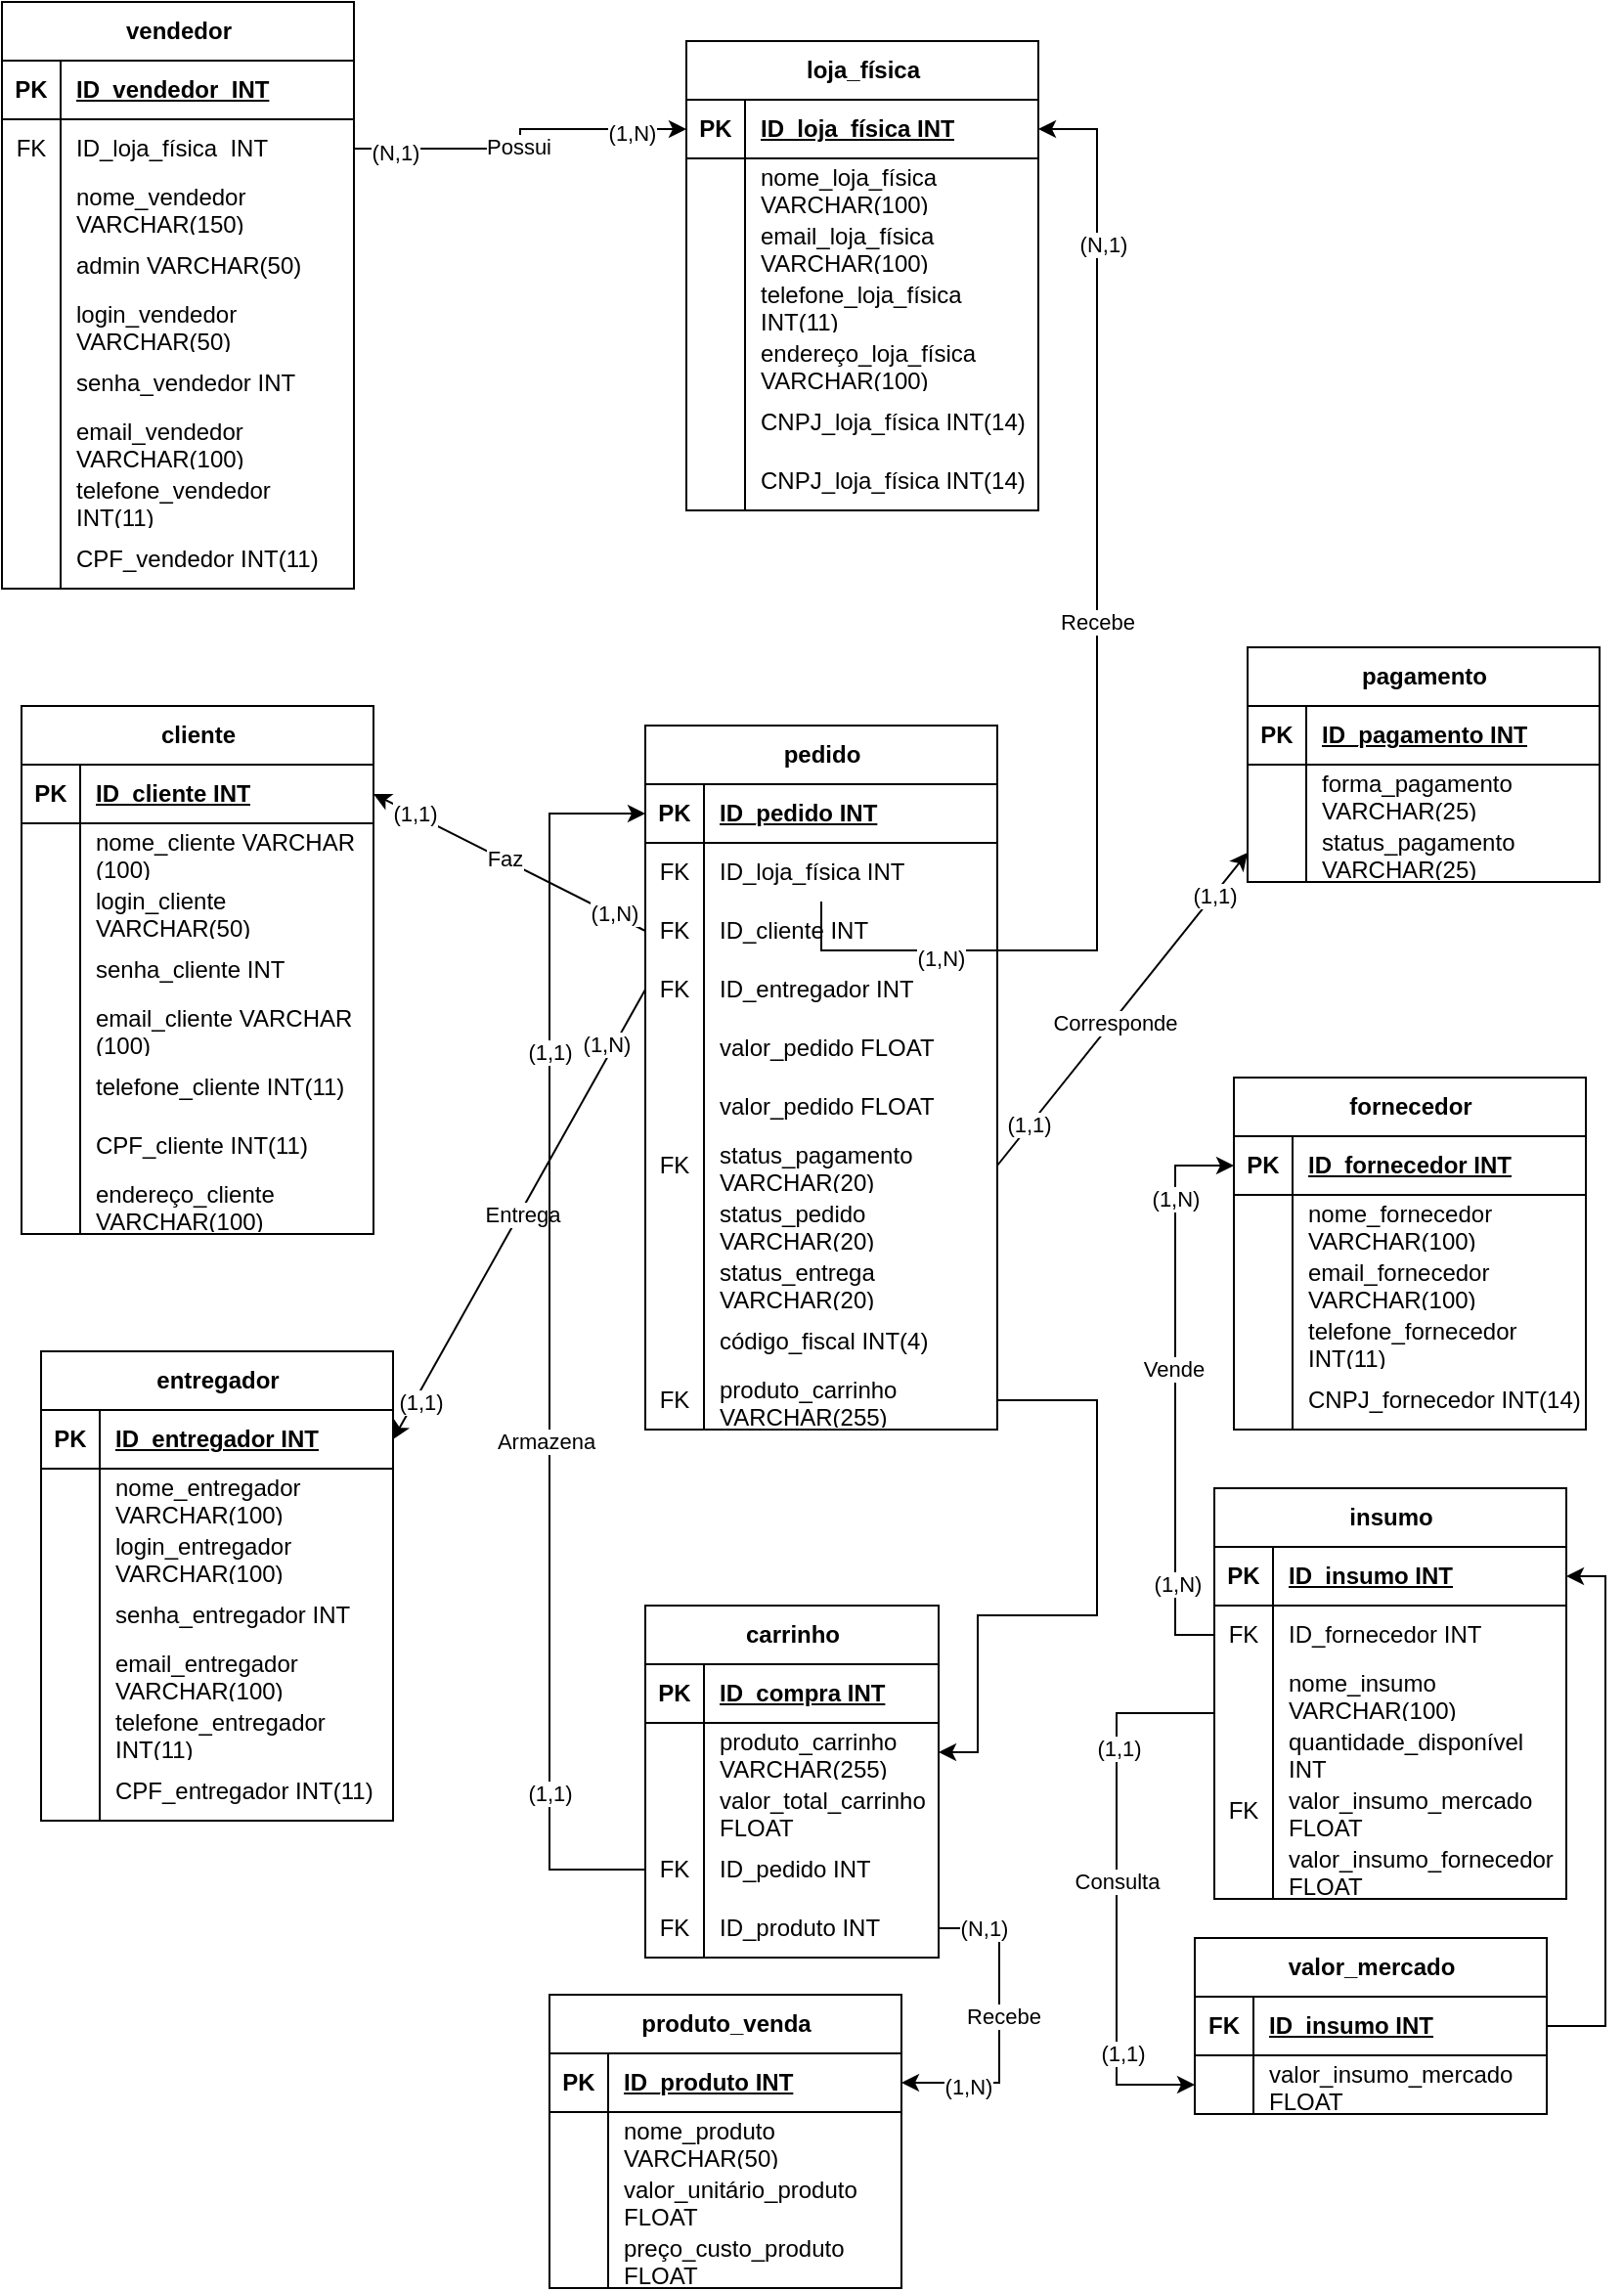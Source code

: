 <mxfile version="21.7.5" type="device">
  <diagram id="C5RBs43oDa-KdzZeNtuy" name="Page-1">
    <mxGraphModel dx="1042" dy="535" grid="1" gridSize="10" guides="1" tooltips="1" connect="1" arrows="1" fold="1" page="1" pageScale="1" pageWidth="827" pageHeight="1169" background="none" math="0" shadow="0">
      <root>
        <mxCell id="WIyWlLk6GJQsqaUBKTNV-0" />
        <mxCell id="WIyWlLk6GJQsqaUBKTNV-1" parent="WIyWlLk6GJQsqaUBKTNV-0" />
        <mxCell id="qeDuX-b_MAkSBpm-jINc-83" value="vendedor" style="shape=table;startSize=30;container=1;collapsible=1;childLayout=tableLayout;fixedRows=1;rowLines=0;fontStyle=1;align=center;resizeLast=1;html=1;labelBackgroundColor=none;" vertex="1" parent="WIyWlLk6GJQsqaUBKTNV-1">
          <mxGeometry x="10" width="180" height="300" as="geometry" />
        </mxCell>
        <mxCell id="qeDuX-b_MAkSBpm-jINc-84" value="" style="shape=tableRow;horizontal=0;startSize=0;swimlaneHead=0;swimlaneBody=0;fillColor=none;collapsible=0;dropTarget=0;points=[[0,0.5],[1,0.5]];portConstraint=eastwest;top=0;left=0;right=0;bottom=1;labelBackgroundColor=none;" vertex="1" parent="qeDuX-b_MAkSBpm-jINc-83">
          <mxGeometry y="30" width="180" height="30" as="geometry" />
        </mxCell>
        <mxCell id="qeDuX-b_MAkSBpm-jINc-85" value="PK" style="shape=partialRectangle;connectable=0;fillColor=none;top=0;left=0;bottom=0;right=0;fontStyle=1;overflow=hidden;whiteSpace=wrap;html=1;labelBackgroundColor=none;" vertex="1" parent="qeDuX-b_MAkSBpm-jINc-84">
          <mxGeometry width="30" height="30" as="geometry">
            <mxRectangle width="30" height="30" as="alternateBounds" />
          </mxGeometry>
        </mxCell>
        <mxCell id="qeDuX-b_MAkSBpm-jINc-86" value="ID_vendedor&amp;nbsp; INT" style="shape=partialRectangle;connectable=0;fillColor=none;top=0;left=0;bottom=0;right=0;align=left;spacingLeft=6;fontStyle=5;overflow=hidden;whiteSpace=wrap;html=1;labelBackgroundColor=none;" vertex="1" parent="qeDuX-b_MAkSBpm-jINc-84">
          <mxGeometry x="30" width="150" height="30" as="geometry">
            <mxRectangle width="150" height="30" as="alternateBounds" />
          </mxGeometry>
        </mxCell>
        <mxCell id="qeDuX-b_MAkSBpm-jINc-87" value="" style="shape=tableRow;horizontal=0;startSize=0;swimlaneHead=0;swimlaneBody=0;fillColor=none;collapsible=0;dropTarget=0;points=[[0,0.5],[1,0.5]];portConstraint=eastwest;top=0;left=0;right=0;bottom=0;labelBackgroundColor=none;" vertex="1" parent="qeDuX-b_MAkSBpm-jINc-83">
          <mxGeometry y="60" width="180" height="30" as="geometry" />
        </mxCell>
        <mxCell id="qeDuX-b_MAkSBpm-jINc-88" value="FK" style="shape=partialRectangle;connectable=0;fillColor=none;top=0;left=0;bottom=0;right=0;editable=1;overflow=hidden;whiteSpace=wrap;html=1;labelBackgroundColor=none;" vertex="1" parent="qeDuX-b_MAkSBpm-jINc-87">
          <mxGeometry width="30" height="30" as="geometry">
            <mxRectangle width="30" height="30" as="alternateBounds" />
          </mxGeometry>
        </mxCell>
        <mxCell id="qeDuX-b_MAkSBpm-jINc-89" value="ID_loja_física&amp;nbsp; INT" style="shape=partialRectangle;connectable=0;fillColor=none;top=0;left=0;bottom=0;right=0;align=left;spacingLeft=6;overflow=hidden;whiteSpace=wrap;html=1;labelBackgroundColor=none;" vertex="1" parent="qeDuX-b_MAkSBpm-jINc-87">
          <mxGeometry x="30" width="150" height="30" as="geometry">
            <mxRectangle width="150" height="30" as="alternateBounds" />
          </mxGeometry>
        </mxCell>
        <mxCell id="qeDuX-b_MAkSBpm-jINc-93" value="" style="shape=tableRow;horizontal=0;startSize=0;swimlaneHead=0;swimlaneBody=0;fillColor=none;collapsible=0;dropTarget=0;points=[[0,0.5],[1,0.5]];portConstraint=eastwest;top=0;left=0;right=0;bottom=0;labelBackgroundColor=none;" vertex="1" parent="qeDuX-b_MAkSBpm-jINc-83">
          <mxGeometry y="90" width="180" height="30" as="geometry" />
        </mxCell>
        <mxCell id="qeDuX-b_MAkSBpm-jINc-94" value="" style="shape=partialRectangle;connectable=0;fillColor=none;top=0;left=0;bottom=0;right=0;editable=1;overflow=hidden;whiteSpace=wrap;html=1;labelBackgroundColor=none;" vertex="1" parent="qeDuX-b_MAkSBpm-jINc-93">
          <mxGeometry width="30" height="30" as="geometry">
            <mxRectangle width="30" height="30" as="alternateBounds" />
          </mxGeometry>
        </mxCell>
        <mxCell id="qeDuX-b_MAkSBpm-jINc-95" value="nome_vendedor&amp;nbsp; VARCHAR(150)" style="shape=partialRectangle;connectable=0;fillColor=none;top=0;left=0;bottom=0;right=0;align=left;spacingLeft=6;overflow=hidden;whiteSpace=wrap;html=1;labelBackgroundColor=none;" vertex="1" parent="qeDuX-b_MAkSBpm-jINc-93">
          <mxGeometry x="30" width="150" height="30" as="geometry">
            <mxRectangle width="150" height="30" as="alternateBounds" />
          </mxGeometry>
        </mxCell>
        <mxCell id="qeDuX-b_MAkSBpm-jINc-164" value="" style="shape=tableRow;horizontal=0;startSize=0;swimlaneHead=0;swimlaneBody=0;fillColor=none;collapsible=0;dropTarget=0;points=[[0,0.5],[1,0.5]];portConstraint=eastwest;top=0;left=0;right=0;bottom=0;labelBackgroundColor=none;" vertex="1" parent="qeDuX-b_MAkSBpm-jINc-83">
          <mxGeometry y="120" width="180" height="30" as="geometry" />
        </mxCell>
        <mxCell id="qeDuX-b_MAkSBpm-jINc-165" value="" style="shape=partialRectangle;connectable=0;fillColor=none;top=0;left=0;bottom=0;right=0;editable=1;overflow=hidden;whiteSpace=wrap;html=1;labelBackgroundColor=none;" vertex="1" parent="qeDuX-b_MAkSBpm-jINc-164">
          <mxGeometry width="30" height="30" as="geometry">
            <mxRectangle width="30" height="30" as="alternateBounds" />
          </mxGeometry>
        </mxCell>
        <mxCell id="qeDuX-b_MAkSBpm-jINc-166" value="admin VARCHAR(50)" style="shape=partialRectangle;connectable=0;fillColor=none;top=0;left=0;bottom=0;right=0;align=left;spacingLeft=6;overflow=hidden;whiteSpace=wrap;html=1;labelBackgroundColor=none;" vertex="1" parent="qeDuX-b_MAkSBpm-jINc-164">
          <mxGeometry x="30" width="150" height="30" as="geometry">
            <mxRectangle width="150" height="30" as="alternateBounds" />
          </mxGeometry>
        </mxCell>
        <mxCell id="qeDuX-b_MAkSBpm-jINc-109" value="" style="shape=tableRow;horizontal=0;startSize=0;swimlaneHead=0;swimlaneBody=0;fillColor=none;collapsible=0;dropTarget=0;points=[[0,0.5],[1,0.5]];portConstraint=eastwest;top=0;left=0;right=0;bottom=0;labelBackgroundColor=none;" vertex="1" parent="qeDuX-b_MAkSBpm-jINc-83">
          <mxGeometry y="150" width="180" height="30" as="geometry" />
        </mxCell>
        <mxCell id="qeDuX-b_MAkSBpm-jINc-110" value="" style="shape=partialRectangle;connectable=0;fillColor=none;top=0;left=0;bottom=0;right=0;editable=1;overflow=hidden;whiteSpace=wrap;html=1;labelBackgroundColor=none;" vertex="1" parent="qeDuX-b_MAkSBpm-jINc-109">
          <mxGeometry width="30" height="30" as="geometry">
            <mxRectangle width="30" height="30" as="alternateBounds" />
          </mxGeometry>
        </mxCell>
        <mxCell id="qeDuX-b_MAkSBpm-jINc-111" value="login_vendedor VARCHAR(50)" style="shape=partialRectangle;connectable=0;fillColor=none;top=0;left=0;bottom=0;right=0;align=left;spacingLeft=6;overflow=hidden;whiteSpace=wrap;html=1;labelBackgroundColor=none;" vertex="1" parent="qeDuX-b_MAkSBpm-jINc-109">
          <mxGeometry x="30" width="150" height="30" as="geometry">
            <mxRectangle width="150" height="30" as="alternateBounds" />
          </mxGeometry>
        </mxCell>
        <mxCell id="qeDuX-b_MAkSBpm-jINc-112" value="" style="shape=tableRow;horizontal=0;startSize=0;swimlaneHead=0;swimlaneBody=0;fillColor=none;collapsible=0;dropTarget=0;points=[[0,0.5],[1,0.5]];portConstraint=eastwest;top=0;left=0;right=0;bottom=0;labelBackgroundColor=none;" vertex="1" parent="qeDuX-b_MAkSBpm-jINc-83">
          <mxGeometry y="180" width="180" height="30" as="geometry" />
        </mxCell>
        <mxCell id="qeDuX-b_MAkSBpm-jINc-113" value="" style="shape=partialRectangle;connectable=0;fillColor=none;top=0;left=0;bottom=0;right=0;editable=1;overflow=hidden;whiteSpace=wrap;html=1;labelBackgroundColor=none;" vertex="1" parent="qeDuX-b_MAkSBpm-jINc-112">
          <mxGeometry width="30" height="30" as="geometry">
            <mxRectangle width="30" height="30" as="alternateBounds" />
          </mxGeometry>
        </mxCell>
        <mxCell id="qeDuX-b_MAkSBpm-jINc-114" value="senha_vendedor INT" style="shape=partialRectangle;connectable=0;fillColor=none;top=0;left=0;bottom=0;right=0;align=left;spacingLeft=6;overflow=hidden;whiteSpace=wrap;html=1;labelBackgroundColor=none;" vertex="1" parent="qeDuX-b_MAkSBpm-jINc-112">
          <mxGeometry x="30" width="150" height="30" as="geometry">
            <mxRectangle width="150" height="30" as="alternateBounds" />
          </mxGeometry>
        </mxCell>
        <mxCell id="qeDuX-b_MAkSBpm-jINc-115" value="" style="shape=tableRow;horizontal=0;startSize=0;swimlaneHead=0;swimlaneBody=0;fillColor=none;collapsible=0;dropTarget=0;points=[[0,0.5],[1,0.5]];portConstraint=eastwest;top=0;left=0;right=0;bottom=0;labelBackgroundColor=none;" vertex="1" parent="qeDuX-b_MAkSBpm-jINc-83">
          <mxGeometry y="210" width="180" height="30" as="geometry" />
        </mxCell>
        <mxCell id="qeDuX-b_MAkSBpm-jINc-116" value="" style="shape=partialRectangle;connectable=0;fillColor=none;top=0;left=0;bottom=0;right=0;editable=1;overflow=hidden;whiteSpace=wrap;html=1;labelBackgroundColor=none;" vertex="1" parent="qeDuX-b_MAkSBpm-jINc-115">
          <mxGeometry width="30" height="30" as="geometry">
            <mxRectangle width="30" height="30" as="alternateBounds" />
          </mxGeometry>
        </mxCell>
        <mxCell id="qeDuX-b_MAkSBpm-jINc-117" value="email_vendedor VARCHAR(100)" style="shape=partialRectangle;connectable=0;fillColor=none;top=0;left=0;bottom=0;right=0;align=left;spacingLeft=6;overflow=hidden;whiteSpace=wrap;html=1;labelBackgroundColor=none;" vertex="1" parent="qeDuX-b_MAkSBpm-jINc-115">
          <mxGeometry x="30" width="150" height="30" as="geometry">
            <mxRectangle width="150" height="30" as="alternateBounds" />
          </mxGeometry>
        </mxCell>
        <mxCell id="qeDuX-b_MAkSBpm-jINc-118" value="" style="shape=tableRow;horizontal=0;startSize=0;swimlaneHead=0;swimlaneBody=0;fillColor=none;collapsible=0;dropTarget=0;points=[[0,0.5],[1,0.5]];portConstraint=eastwest;top=0;left=0;right=0;bottom=0;labelBackgroundColor=none;" vertex="1" parent="qeDuX-b_MAkSBpm-jINc-83">
          <mxGeometry y="240" width="180" height="30" as="geometry" />
        </mxCell>
        <mxCell id="qeDuX-b_MAkSBpm-jINc-119" value="" style="shape=partialRectangle;connectable=0;fillColor=none;top=0;left=0;bottom=0;right=0;editable=1;overflow=hidden;whiteSpace=wrap;html=1;labelBackgroundColor=none;" vertex="1" parent="qeDuX-b_MAkSBpm-jINc-118">
          <mxGeometry width="30" height="30" as="geometry">
            <mxRectangle width="30" height="30" as="alternateBounds" />
          </mxGeometry>
        </mxCell>
        <mxCell id="qeDuX-b_MAkSBpm-jINc-120" value="telefone_vendedor INT(11)" style="shape=partialRectangle;connectable=0;fillColor=none;top=0;left=0;bottom=0;right=0;align=left;spacingLeft=6;overflow=hidden;whiteSpace=wrap;html=1;labelBackgroundColor=none;" vertex="1" parent="qeDuX-b_MAkSBpm-jINc-118">
          <mxGeometry x="30" width="150" height="30" as="geometry">
            <mxRectangle width="150" height="30" as="alternateBounds" />
          </mxGeometry>
        </mxCell>
        <mxCell id="qeDuX-b_MAkSBpm-jINc-121" value="" style="shape=tableRow;horizontal=0;startSize=0;swimlaneHead=0;swimlaneBody=0;fillColor=none;collapsible=0;dropTarget=0;points=[[0,0.5],[1,0.5]];portConstraint=eastwest;top=0;left=0;right=0;bottom=0;labelBackgroundColor=none;" vertex="1" parent="qeDuX-b_MAkSBpm-jINc-83">
          <mxGeometry y="270" width="180" height="30" as="geometry" />
        </mxCell>
        <mxCell id="qeDuX-b_MAkSBpm-jINc-122" value="" style="shape=partialRectangle;connectable=0;fillColor=none;top=0;left=0;bottom=0;right=0;editable=1;overflow=hidden;whiteSpace=wrap;html=1;labelBackgroundColor=none;" vertex="1" parent="qeDuX-b_MAkSBpm-jINc-121">
          <mxGeometry width="30" height="30" as="geometry">
            <mxRectangle width="30" height="30" as="alternateBounds" />
          </mxGeometry>
        </mxCell>
        <mxCell id="qeDuX-b_MAkSBpm-jINc-123" value="CPF_vendedor INT(11)" style="shape=partialRectangle;connectable=0;fillColor=none;top=0;left=0;bottom=0;right=0;align=left;spacingLeft=6;overflow=hidden;whiteSpace=wrap;html=1;labelBackgroundColor=none;" vertex="1" parent="qeDuX-b_MAkSBpm-jINc-121">
          <mxGeometry x="30" width="150" height="30" as="geometry">
            <mxRectangle width="150" height="30" as="alternateBounds" />
          </mxGeometry>
        </mxCell>
        <mxCell id="qeDuX-b_MAkSBpm-jINc-167" value="loja_física" style="shape=table;startSize=30;container=1;collapsible=1;childLayout=tableLayout;fixedRows=1;rowLines=0;fontStyle=1;align=center;resizeLast=1;html=1;labelBackgroundColor=none;" vertex="1" parent="WIyWlLk6GJQsqaUBKTNV-1">
          <mxGeometry x="360" y="20" width="180" height="240" as="geometry" />
        </mxCell>
        <mxCell id="qeDuX-b_MAkSBpm-jINc-168" value="" style="shape=tableRow;horizontal=0;startSize=0;swimlaneHead=0;swimlaneBody=0;fillColor=none;collapsible=0;dropTarget=0;points=[[0,0.5],[1,0.5]];portConstraint=eastwest;top=0;left=0;right=0;bottom=1;labelBackgroundColor=none;" vertex="1" parent="qeDuX-b_MAkSBpm-jINc-167">
          <mxGeometry y="30" width="180" height="30" as="geometry" />
        </mxCell>
        <mxCell id="qeDuX-b_MAkSBpm-jINc-169" value="PK" style="shape=partialRectangle;connectable=0;fillColor=none;top=0;left=0;bottom=0;right=0;fontStyle=1;overflow=hidden;whiteSpace=wrap;html=1;labelBackgroundColor=none;" vertex="1" parent="qeDuX-b_MAkSBpm-jINc-168">
          <mxGeometry width="30" height="30" as="geometry">
            <mxRectangle width="30" height="30" as="alternateBounds" />
          </mxGeometry>
        </mxCell>
        <mxCell id="qeDuX-b_MAkSBpm-jINc-170" value="ID_loja_física INT" style="shape=partialRectangle;connectable=0;fillColor=none;top=0;left=0;bottom=0;right=0;align=left;spacingLeft=6;fontStyle=5;overflow=hidden;whiteSpace=wrap;html=1;labelBackgroundColor=none;" vertex="1" parent="qeDuX-b_MAkSBpm-jINc-168">
          <mxGeometry x="30" width="150" height="30" as="geometry">
            <mxRectangle width="150" height="30" as="alternateBounds" />
          </mxGeometry>
        </mxCell>
        <mxCell id="qeDuX-b_MAkSBpm-jINc-171" value="" style="shape=tableRow;horizontal=0;startSize=0;swimlaneHead=0;swimlaneBody=0;fillColor=none;collapsible=0;dropTarget=0;points=[[0,0.5],[1,0.5]];portConstraint=eastwest;top=0;left=0;right=0;bottom=0;labelBackgroundColor=none;" vertex="1" parent="qeDuX-b_MAkSBpm-jINc-167">
          <mxGeometry y="60" width="180" height="30" as="geometry" />
        </mxCell>
        <mxCell id="qeDuX-b_MAkSBpm-jINc-172" value="" style="shape=partialRectangle;connectable=0;fillColor=none;top=0;left=0;bottom=0;right=0;editable=1;overflow=hidden;whiteSpace=wrap;html=1;labelBackgroundColor=none;" vertex="1" parent="qeDuX-b_MAkSBpm-jINc-171">
          <mxGeometry width="30" height="30" as="geometry">
            <mxRectangle width="30" height="30" as="alternateBounds" />
          </mxGeometry>
        </mxCell>
        <mxCell id="qeDuX-b_MAkSBpm-jINc-173" value="nome_loja_física VARCHAR(100)" style="shape=partialRectangle;connectable=0;fillColor=none;top=0;left=0;bottom=0;right=0;align=left;spacingLeft=6;overflow=hidden;whiteSpace=wrap;html=1;labelBackgroundColor=none;" vertex="1" parent="qeDuX-b_MAkSBpm-jINc-171">
          <mxGeometry x="30" width="150" height="30" as="geometry">
            <mxRectangle width="150" height="30" as="alternateBounds" />
          </mxGeometry>
        </mxCell>
        <mxCell id="qeDuX-b_MAkSBpm-jINc-174" value="" style="shape=tableRow;horizontal=0;startSize=0;swimlaneHead=0;swimlaneBody=0;fillColor=none;collapsible=0;dropTarget=0;points=[[0,0.5],[1,0.5]];portConstraint=eastwest;top=0;left=0;right=0;bottom=0;labelBackgroundColor=none;" vertex="1" parent="qeDuX-b_MAkSBpm-jINc-167">
          <mxGeometry y="90" width="180" height="30" as="geometry" />
        </mxCell>
        <mxCell id="qeDuX-b_MAkSBpm-jINc-175" value="" style="shape=partialRectangle;connectable=0;fillColor=none;top=0;left=0;bottom=0;right=0;editable=1;overflow=hidden;whiteSpace=wrap;html=1;labelBackgroundColor=none;" vertex="1" parent="qeDuX-b_MAkSBpm-jINc-174">
          <mxGeometry width="30" height="30" as="geometry">
            <mxRectangle width="30" height="30" as="alternateBounds" />
          </mxGeometry>
        </mxCell>
        <mxCell id="qeDuX-b_MAkSBpm-jINc-176" value="email_loja_física VARCHAR(100)" style="shape=partialRectangle;connectable=0;fillColor=none;top=0;left=0;bottom=0;right=0;align=left;spacingLeft=6;overflow=hidden;whiteSpace=wrap;html=1;labelBackgroundColor=none;" vertex="1" parent="qeDuX-b_MAkSBpm-jINc-174">
          <mxGeometry x="30" width="150" height="30" as="geometry">
            <mxRectangle width="150" height="30" as="alternateBounds" />
          </mxGeometry>
        </mxCell>
        <mxCell id="qeDuX-b_MAkSBpm-jINc-177" value="" style="shape=tableRow;horizontal=0;startSize=0;swimlaneHead=0;swimlaneBody=0;fillColor=none;collapsible=0;dropTarget=0;points=[[0,0.5],[1,0.5]];portConstraint=eastwest;top=0;left=0;right=0;bottom=0;labelBackgroundColor=none;" vertex="1" parent="qeDuX-b_MAkSBpm-jINc-167">
          <mxGeometry y="120" width="180" height="30" as="geometry" />
        </mxCell>
        <mxCell id="qeDuX-b_MAkSBpm-jINc-178" value="" style="shape=partialRectangle;connectable=0;fillColor=none;top=0;left=0;bottom=0;right=0;editable=1;overflow=hidden;whiteSpace=wrap;html=1;labelBackgroundColor=none;" vertex="1" parent="qeDuX-b_MAkSBpm-jINc-177">
          <mxGeometry width="30" height="30" as="geometry">
            <mxRectangle width="30" height="30" as="alternateBounds" />
          </mxGeometry>
        </mxCell>
        <mxCell id="qeDuX-b_MAkSBpm-jINc-179" value="telefone_loja_física INT(11)" style="shape=partialRectangle;connectable=0;fillColor=none;top=0;left=0;bottom=0;right=0;align=left;spacingLeft=6;overflow=hidden;whiteSpace=wrap;html=1;labelBackgroundColor=none;" vertex="1" parent="qeDuX-b_MAkSBpm-jINc-177">
          <mxGeometry x="30" width="150" height="30" as="geometry">
            <mxRectangle width="150" height="30" as="alternateBounds" />
          </mxGeometry>
        </mxCell>
        <mxCell id="qeDuX-b_MAkSBpm-jINc-301" value="" style="shape=tableRow;horizontal=0;startSize=0;swimlaneHead=0;swimlaneBody=0;fillColor=none;collapsible=0;dropTarget=0;points=[[0,0.5],[1,0.5]];portConstraint=eastwest;top=0;left=0;right=0;bottom=0;labelBackgroundColor=none;" vertex="1" parent="qeDuX-b_MAkSBpm-jINc-167">
          <mxGeometry y="150" width="180" height="30" as="geometry" />
        </mxCell>
        <mxCell id="qeDuX-b_MAkSBpm-jINc-302" value="" style="shape=partialRectangle;connectable=0;fillColor=none;top=0;left=0;bottom=0;right=0;editable=1;overflow=hidden;whiteSpace=wrap;html=1;labelBackgroundColor=none;" vertex="1" parent="qeDuX-b_MAkSBpm-jINc-301">
          <mxGeometry width="30" height="30" as="geometry">
            <mxRectangle width="30" height="30" as="alternateBounds" />
          </mxGeometry>
        </mxCell>
        <mxCell id="qeDuX-b_MAkSBpm-jINc-303" value="endereço_loja_física VARCHAR(100)" style="shape=partialRectangle;connectable=0;fillColor=none;top=0;left=0;bottom=0;right=0;align=left;spacingLeft=6;overflow=hidden;whiteSpace=wrap;html=1;labelBackgroundColor=none;" vertex="1" parent="qeDuX-b_MAkSBpm-jINc-301">
          <mxGeometry x="30" width="150" height="30" as="geometry">
            <mxRectangle width="150" height="30" as="alternateBounds" />
          </mxGeometry>
        </mxCell>
        <mxCell id="qeDuX-b_MAkSBpm-jINc-370" value="" style="shape=tableRow;horizontal=0;startSize=0;swimlaneHead=0;swimlaneBody=0;fillColor=none;collapsible=0;dropTarget=0;points=[[0,0.5],[1,0.5]];portConstraint=eastwest;top=0;left=0;right=0;bottom=0;labelBackgroundColor=none;" vertex="1" parent="qeDuX-b_MAkSBpm-jINc-167">
          <mxGeometry y="180" width="180" height="30" as="geometry" />
        </mxCell>
        <mxCell id="qeDuX-b_MAkSBpm-jINc-371" value="" style="shape=partialRectangle;connectable=0;fillColor=none;top=0;left=0;bottom=0;right=0;editable=1;overflow=hidden;whiteSpace=wrap;html=1;labelBackgroundColor=none;" vertex="1" parent="qeDuX-b_MAkSBpm-jINc-370">
          <mxGeometry width="30" height="30" as="geometry">
            <mxRectangle width="30" height="30" as="alternateBounds" />
          </mxGeometry>
        </mxCell>
        <mxCell id="qeDuX-b_MAkSBpm-jINc-372" value="CNPJ_loja_física INT(14)" style="shape=partialRectangle;connectable=0;fillColor=none;top=0;left=0;bottom=0;right=0;align=left;spacingLeft=6;overflow=hidden;whiteSpace=wrap;html=1;labelBackgroundColor=none;" vertex="1" parent="qeDuX-b_MAkSBpm-jINc-370">
          <mxGeometry x="30" width="150" height="30" as="geometry">
            <mxRectangle width="150" height="30" as="alternateBounds" />
          </mxGeometry>
        </mxCell>
        <mxCell id="qeDuX-b_MAkSBpm-jINc-304" value="" style="shape=tableRow;horizontal=0;startSize=0;swimlaneHead=0;swimlaneBody=0;fillColor=none;collapsible=0;dropTarget=0;points=[[0,0.5],[1,0.5]];portConstraint=eastwest;top=0;left=0;right=0;bottom=0;labelBackgroundColor=none;" vertex="1" parent="qeDuX-b_MAkSBpm-jINc-167">
          <mxGeometry y="210" width="180" height="30" as="geometry" />
        </mxCell>
        <mxCell id="qeDuX-b_MAkSBpm-jINc-305" value="" style="shape=partialRectangle;connectable=0;fillColor=none;top=0;left=0;bottom=0;right=0;editable=1;overflow=hidden;whiteSpace=wrap;html=1;labelBackgroundColor=none;" vertex="1" parent="qeDuX-b_MAkSBpm-jINc-304">
          <mxGeometry width="30" height="30" as="geometry">
            <mxRectangle width="30" height="30" as="alternateBounds" />
          </mxGeometry>
        </mxCell>
        <mxCell id="qeDuX-b_MAkSBpm-jINc-306" value="CNPJ_loja_física INT(14)" style="shape=partialRectangle;connectable=0;fillColor=none;top=0;left=0;bottom=0;right=0;align=left;spacingLeft=6;overflow=hidden;whiteSpace=wrap;html=1;labelBackgroundColor=none;" vertex="1" parent="qeDuX-b_MAkSBpm-jINc-304">
          <mxGeometry x="30" width="150" height="30" as="geometry">
            <mxRectangle width="150" height="30" as="alternateBounds" />
          </mxGeometry>
        </mxCell>
        <mxCell id="qeDuX-b_MAkSBpm-jINc-180" value="cliente" style="shape=table;startSize=30;container=1;collapsible=1;childLayout=tableLayout;fixedRows=1;rowLines=0;fontStyle=1;align=center;resizeLast=1;html=1;labelBackgroundColor=none;" vertex="1" parent="WIyWlLk6GJQsqaUBKTNV-1">
          <mxGeometry x="20" y="360" width="180" height="270" as="geometry" />
        </mxCell>
        <mxCell id="qeDuX-b_MAkSBpm-jINc-181" value="" style="shape=tableRow;horizontal=0;startSize=0;swimlaneHead=0;swimlaneBody=0;fillColor=none;collapsible=0;dropTarget=0;points=[[0,0.5],[1,0.5]];portConstraint=eastwest;top=0;left=0;right=0;bottom=1;labelBackgroundColor=none;" vertex="1" parent="qeDuX-b_MAkSBpm-jINc-180">
          <mxGeometry y="30" width="180" height="30" as="geometry" />
        </mxCell>
        <mxCell id="qeDuX-b_MAkSBpm-jINc-182" value="PK" style="shape=partialRectangle;connectable=0;fillColor=none;top=0;left=0;bottom=0;right=0;fontStyle=1;overflow=hidden;whiteSpace=wrap;html=1;labelBackgroundColor=none;" vertex="1" parent="qeDuX-b_MAkSBpm-jINc-181">
          <mxGeometry width="30" height="30" as="geometry">
            <mxRectangle width="30" height="30" as="alternateBounds" />
          </mxGeometry>
        </mxCell>
        <mxCell id="qeDuX-b_MAkSBpm-jINc-183" value="ID_cliente INT" style="shape=partialRectangle;connectable=0;fillColor=none;top=0;left=0;bottom=0;right=0;align=left;spacingLeft=6;fontStyle=5;overflow=hidden;whiteSpace=wrap;html=1;labelBackgroundColor=none;" vertex="1" parent="qeDuX-b_MAkSBpm-jINc-181">
          <mxGeometry x="30" width="150" height="30" as="geometry">
            <mxRectangle width="150" height="30" as="alternateBounds" />
          </mxGeometry>
        </mxCell>
        <mxCell id="qeDuX-b_MAkSBpm-jINc-184" value="" style="shape=tableRow;horizontal=0;startSize=0;swimlaneHead=0;swimlaneBody=0;fillColor=none;collapsible=0;dropTarget=0;points=[[0,0.5],[1,0.5]];portConstraint=eastwest;top=0;left=0;right=0;bottom=0;labelBackgroundColor=none;" vertex="1" parent="qeDuX-b_MAkSBpm-jINc-180">
          <mxGeometry y="60" width="180" height="30" as="geometry" />
        </mxCell>
        <mxCell id="qeDuX-b_MAkSBpm-jINc-185" value="" style="shape=partialRectangle;connectable=0;fillColor=none;top=0;left=0;bottom=0;right=0;editable=1;overflow=hidden;whiteSpace=wrap;html=1;labelBackgroundColor=none;" vertex="1" parent="qeDuX-b_MAkSBpm-jINc-184">
          <mxGeometry width="30" height="30" as="geometry">
            <mxRectangle width="30" height="30" as="alternateBounds" />
          </mxGeometry>
        </mxCell>
        <mxCell id="qeDuX-b_MAkSBpm-jINc-186" value="nome_cliente VARCHAR (100)" style="shape=partialRectangle;connectable=0;fillColor=none;top=0;left=0;bottom=0;right=0;align=left;spacingLeft=6;overflow=hidden;whiteSpace=wrap;html=1;labelBackgroundColor=none;" vertex="1" parent="qeDuX-b_MAkSBpm-jINc-184">
          <mxGeometry x="30" width="150" height="30" as="geometry">
            <mxRectangle width="150" height="30" as="alternateBounds" />
          </mxGeometry>
        </mxCell>
        <mxCell id="qeDuX-b_MAkSBpm-jINc-187" value="" style="shape=tableRow;horizontal=0;startSize=0;swimlaneHead=0;swimlaneBody=0;fillColor=none;collapsible=0;dropTarget=0;points=[[0,0.5],[1,0.5]];portConstraint=eastwest;top=0;left=0;right=0;bottom=0;labelBackgroundColor=none;" vertex="1" parent="qeDuX-b_MAkSBpm-jINc-180">
          <mxGeometry y="90" width="180" height="30" as="geometry" />
        </mxCell>
        <mxCell id="qeDuX-b_MAkSBpm-jINc-188" value="" style="shape=partialRectangle;connectable=0;fillColor=none;top=0;left=0;bottom=0;right=0;editable=1;overflow=hidden;whiteSpace=wrap;html=1;labelBackgroundColor=none;" vertex="1" parent="qeDuX-b_MAkSBpm-jINc-187">
          <mxGeometry width="30" height="30" as="geometry">
            <mxRectangle width="30" height="30" as="alternateBounds" />
          </mxGeometry>
        </mxCell>
        <mxCell id="qeDuX-b_MAkSBpm-jINc-189" value="login_cliente VARCHAR(50)" style="shape=partialRectangle;connectable=0;fillColor=none;top=0;left=0;bottom=0;right=0;align=left;spacingLeft=6;overflow=hidden;whiteSpace=wrap;html=1;labelBackgroundColor=none;" vertex="1" parent="qeDuX-b_MAkSBpm-jINc-187">
          <mxGeometry x="30" width="150" height="30" as="geometry">
            <mxRectangle width="150" height="30" as="alternateBounds" />
          </mxGeometry>
        </mxCell>
        <mxCell id="qeDuX-b_MAkSBpm-jINc-190" value="" style="shape=tableRow;horizontal=0;startSize=0;swimlaneHead=0;swimlaneBody=0;fillColor=none;collapsible=0;dropTarget=0;points=[[0,0.5],[1,0.5]];portConstraint=eastwest;top=0;left=0;right=0;bottom=0;labelBackgroundColor=none;" vertex="1" parent="qeDuX-b_MAkSBpm-jINc-180">
          <mxGeometry y="120" width="180" height="30" as="geometry" />
        </mxCell>
        <mxCell id="qeDuX-b_MAkSBpm-jINc-191" value="" style="shape=partialRectangle;connectable=0;fillColor=none;top=0;left=0;bottom=0;right=0;editable=1;overflow=hidden;whiteSpace=wrap;html=1;labelBackgroundColor=none;" vertex="1" parent="qeDuX-b_MAkSBpm-jINc-190">
          <mxGeometry width="30" height="30" as="geometry">
            <mxRectangle width="30" height="30" as="alternateBounds" />
          </mxGeometry>
        </mxCell>
        <mxCell id="qeDuX-b_MAkSBpm-jINc-192" value="senha_cliente INT" style="shape=partialRectangle;connectable=0;fillColor=none;top=0;left=0;bottom=0;right=0;align=left;spacingLeft=6;overflow=hidden;whiteSpace=wrap;html=1;labelBackgroundColor=none;" vertex="1" parent="qeDuX-b_MAkSBpm-jINc-190">
          <mxGeometry x="30" width="150" height="30" as="geometry">
            <mxRectangle width="150" height="30" as="alternateBounds" />
          </mxGeometry>
        </mxCell>
        <mxCell id="qeDuX-b_MAkSBpm-jINc-381" value="" style="shape=tableRow;horizontal=0;startSize=0;swimlaneHead=0;swimlaneBody=0;fillColor=none;collapsible=0;dropTarget=0;points=[[0,0.5],[1,0.5]];portConstraint=eastwest;top=0;left=0;right=0;bottom=0;labelBackgroundColor=none;" vertex="1" parent="qeDuX-b_MAkSBpm-jINc-180">
          <mxGeometry y="150" width="180" height="30" as="geometry" />
        </mxCell>
        <mxCell id="qeDuX-b_MAkSBpm-jINc-382" value="" style="shape=partialRectangle;connectable=0;fillColor=none;top=0;left=0;bottom=0;right=0;editable=1;overflow=hidden;whiteSpace=wrap;html=1;labelBackgroundColor=none;" vertex="1" parent="qeDuX-b_MAkSBpm-jINc-381">
          <mxGeometry width="30" height="30" as="geometry">
            <mxRectangle width="30" height="30" as="alternateBounds" />
          </mxGeometry>
        </mxCell>
        <mxCell id="qeDuX-b_MAkSBpm-jINc-383" value="email_cliente VARCHAR (100)" style="shape=partialRectangle;connectable=0;fillColor=none;top=0;left=0;bottom=0;right=0;align=left;spacingLeft=6;overflow=hidden;whiteSpace=wrap;html=1;labelBackgroundColor=none;" vertex="1" parent="qeDuX-b_MAkSBpm-jINc-381">
          <mxGeometry x="30" width="150" height="30" as="geometry">
            <mxRectangle width="150" height="30" as="alternateBounds" />
          </mxGeometry>
        </mxCell>
        <mxCell id="qeDuX-b_MAkSBpm-jINc-384" value="" style="shape=tableRow;horizontal=0;startSize=0;swimlaneHead=0;swimlaneBody=0;fillColor=none;collapsible=0;dropTarget=0;points=[[0,0.5],[1,0.5]];portConstraint=eastwest;top=0;left=0;right=0;bottom=0;labelBackgroundColor=none;" vertex="1" parent="qeDuX-b_MAkSBpm-jINc-180">
          <mxGeometry y="180" width="180" height="30" as="geometry" />
        </mxCell>
        <mxCell id="qeDuX-b_MAkSBpm-jINc-385" value="" style="shape=partialRectangle;connectable=0;fillColor=none;top=0;left=0;bottom=0;right=0;editable=1;overflow=hidden;whiteSpace=wrap;html=1;labelBackgroundColor=none;" vertex="1" parent="qeDuX-b_MAkSBpm-jINc-384">
          <mxGeometry width="30" height="30" as="geometry">
            <mxRectangle width="30" height="30" as="alternateBounds" />
          </mxGeometry>
        </mxCell>
        <mxCell id="qeDuX-b_MAkSBpm-jINc-386" value="telefone_cliente INT(11)" style="shape=partialRectangle;connectable=0;fillColor=none;top=0;left=0;bottom=0;right=0;align=left;spacingLeft=6;overflow=hidden;whiteSpace=wrap;html=1;labelBackgroundColor=none;" vertex="1" parent="qeDuX-b_MAkSBpm-jINc-384">
          <mxGeometry x="30" width="150" height="30" as="geometry">
            <mxRectangle width="150" height="30" as="alternateBounds" />
          </mxGeometry>
        </mxCell>
        <mxCell id="qeDuX-b_MAkSBpm-jINc-387" value="" style="shape=tableRow;horizontal=0;startSize=0;swimlaneHead=0;swimlaneBody=0;fillColor=none;collapsible=0;dropTarget=0;points=[[0,0.5],[1,0.5]];portConstraint=eastwest;top=0;left=0;right=0;bottom=0;labelBackgroundColor=none;" vertex="1" parent="qeDuX-b_MAkSBpm-jINc-180">
          <mxGeometry y="210" width="180" height="30" as="geometry" />
        </mxCell>
        <mxCell id="qeDuX-b_MAkSBpm-jINc-388" value="" style="shape=partialRectangle;connectable=0;fillColor=none;top=0;left=0;bottom=0;right=0;editable=1;overflow=hidden;whiteSpace=wrap;html=1;labelBackgroundColor=none;" vertex="1" parent="qeDuX-b_MAkSBpm-jINc-387">
          <mxGeometry width="30" height="30" as="geometry">
            <mxRectangle width="30" height="30" as="alternateBounds" />
          </mxGeometry>
        </mxCell>
        <mxCell id="qeDuX-b_MAkSBpm-jINc-389" value="CPF_cliente INT(11)" style="shape=partialRectangle;connectable=0;fillColor=none;top=0;left=0;bottom=0;right=0;align=left;spacingLeft=6;overflow=hidden;whiteSpace=wrap;html=1;labelBackgroundColor=none;" vertex="1" parent="qeDuX-b_MAkSBpm-jINc-387">
          <mxGeometry x="30" width="150" height="30" as="geometry">
            <mxRectangle width="150" height="30" as="alternateBounds" />
          </mxGeometry>
        </mxCell>
        <mxCell id="qeDuX-b_MAkSBpm-jINc-393" value="" style="shape=tableRow;horizontal=0;startSize=0;swimlaneHead=0;swimlaneBody=0;fillColor=none;collapsible=0;dropTarget=0;points=[[0,0.5],[1,0.5]];portConstraint=eastwest;top=0;left=0;right=0;bottom=0;labelBackgroundColor=none;" vertex="1" parent="qeDuX-b_MAkSBpm-jINc-180">
          <mxGeometry y="240" width="180" height="30" as="geometry" />
        </mxCell>
        <mxCell id="qeDuX-b_MAkSBpm-jINc-394" value="" style="shape=partialRectangle;connectable=0;fillColor=none;top=0;left=0;bottom=0;right=0;editable=1;overflow=hidden;whiteSpace=wrap;html=1;labelBackgroundColor=none;" vertex="1" parent="qeDuX-b_MAkSBpm-jINc-393">
          <mxGeometry width="30" height="30" as="geometry">
            <mxRectangle width="30" height="30" as="alternateBounds" />
          </mxGeometry>
        </mxCell>
        <mxCell id="qeDuX-b_MAkSBpm-jINc-395" value="endereço_cliente VARCHAR(100)" style="shape=partialRectangle;connectable=0;fillColor=none;top=0;left=0;bottom=0;right=0;align=left;spacingLeft=6;overflow=hidden;whiteSpace=wrap;html=1;labelBackgroundColor=none;" vertex="1" parent="qeDuX-b_MAkSBpm-jINc-393">
          <mxGeometry x="30" width="150" height="30" as="geometry">
            <mxRectangle width="150" height="30" as="alternateBounds" />
          </mxGeometry>
        </mxCell>
        <mxCell id="qeDuX-b_MAkSBpm-jINc-193" value="valor_mercado" style="shape=table;startSize=30;container=1;collapsible=1;childLayout=tableLayout;fixedRows=1;rowLines=0;fontStyle=1;align=center;resizeLast=1;html=1;labelBackgroundColor=none;" vertex="1" parent="WIyWlLk6GJQsqaUBKTNV-1">
          <mxGeometry x="620" y="990" width="180" height="90" as="geometry" />
        </mxCell>
        <mxCell id="qeDuX-b_MAkSBpm-jINc-194" value="" style="shape=tableRow;horizontal=0;startSize=0;swimlaneHead=0;swimlaneBody=0;fillColor=none;collapsible=0;dropTarget=0;points=[[0,0.5],[1,0.5]];portConstraint=eastwest;top=0;left=0;right=0;bottom=1;labelBackgroundColor=none;" vertex="1" parent="qeDuX-b_MAkSBpm-jINc-193">
          <mxGeometry y="30" width="180" height="30" as="geometry" />
        </mxCell>
        <mxCell id="qeDuX-b_MAkSBpm-jINc-195" value="FK" style="shape=partialRectangle;connectable=0;fillColor=none;top=0;left=0;bottom=0;right=0;fontStyle=1;overflow=hidden;whiteSpace=wrap;html=1;labelBackgroundColor=none;" vertex="1" parent="qeDuX-b_MAkSBpm-jINc-194">
          <mxGeometry width="30" height="30" as="geometry">
            <mxRectangle width="30" height="30" as="alternateBounds" />
          </mxGeometry>
        </mxCell>
        <mxCell id="qeDuX-b_MAkSBpm-jINc-196" value="ID_insumo INT" style="shape=partialRectangle;connectable=0;fillColor=none;top=0;left=0;bottom=0;right=0;align=left;spacingLeft=6;fontStyle=5;overflow=hidden;whiteSpace=wrap;html=1;labelBackgroundColor=none;" vertex="1" parent="qeDuX-b_MAkSBpm-jINc-194">
          <mxGeometry x="30" width="150" height="30" as="geometry">
            <mxRectangle width="150" height="30" as="alternateBounds" />
          </mxGeometry>
        </mxCell>
        <mxCell id="qeDuX-b_MAkSBpm-jINc-197" value="" style="shape=tableRow;horizontal=0;startSize=0;swimlaneHead=0;swimlaneBody=0;fillColor=none;collapsible=0;dropTarget=0;points=[[0,0.5],[1,0.5]];portConstraint=eastwest;top=0;left=0;right=0;bottom=0;labelBackgroundColor=none;" vertex="1" parent="qeDuX-b_MAkSBpm-jINc-193">
          <mxGeometry y="60" width="180" height="30" as="geometry" />
        </mxCell>
        <mxCell id="qeDuX-b_MAkSBpm-jINc-198" value="" style="shape=partialRectangle;connectable=0;fillColor=none;top=0;left=0;bottom=0;right=0;editable=1;overflow=hidden;whiteSpace=wrap;html=1;labelBackgroundColor=none;" vertex="1" parent="qeDuX-b_MAkSBpm-jINc-197">
          <mxGeometry width="30" height="30" as="geometry">
            <mxRectangle width="30" height="30" as="alternateBounds" />
          </mxGeometry>
        </mxCell>
        <mxCell id="qeDuX-b_MAkSBpm-jINc-199" value="valor_insumo_mercado FLOAT" style="shape=partialRectangle;connectable=0;fillColor=none;top=0;left=0;bottom=0;right=0;align=left;spacingLeft=6;overflow=hidden;whiteSpace=wrap;html=1;labelBackgroundColor=none;" vertex="1" parent="qeDuX-b_MAkSBpm-jINc-197">
          <mxGeometry x="30" width="150" height="30" as="geometry">
            <mxRectangle width="150" height="30" as="alternateBounds" />
          </mxGeometry>
        </mxCell>
        <mxCell id="qeDuX-b_MAkSBpm-jINc-219" value="pagamento" style="shape=table;startSize=30;container=1;collapsible=1;childLayout=tableLayout;fixedRows=1;rowLines=0;fontStyle=1;align=center;resizeLast=1;html=1;labelBackgroundColor=none;" vertex="1" parent="WIyWlLk6GJQsqaUBKTNV-1">
          <mxGeometry x="647" y="330" width="180" height="120" as="geometry" />
        </mxCell>
        <mxCell id="qeDuX-b_MAkSBpm-jINc-220" value="" style="shape=tableRow;horizontal=0;startSize=0;swimlaneHead=0;swimlaneBody=0;fillColor=none;collapsible=0;dropTarget=0;points=[[0,0.5],[1,0.5]];portConstraint=eastwest;top=0;left=0;right=0;bottom=1;labelBackgroundColor=none;" vertex="1" parent="qeDuX-b_MAkSBpm-jINc-219">
          <mxGeometry y="30" width="180" height="30" as="geometry" />
        </mxCell>
        <mxCell id="qeDuX-b_MAkSBpm-jINc-221" value="PK" style="shape=partialRectangle;connectable=0;fillColor=none;top=0;left=0;bottom=0;right=0;fontStyle=1;overflow=hidden;whiteSpace=wrap;html=1;labelBackgroundColor=none;" vertex="1" parent="qeDuX-b_MAkSBpm-jINc-220">
          <mxGeometry width="30" height="30" as="geometry">
            <mxRectangle width="30" height="30" as="alternateBounds" />
          </mxGeometry>
        </mxCell>
        <mxCell id="qeDuX-b_MAkSBpm-jINc-222" value="ID_pagamento INT" style="shape=partialRectangle;connectable=0;fillColor=none;top=0;left=0;bottom=0;right=0;align=left;spacingLeft=6;fontStyle=5;overflow=hidden;whiteSpace=wrap;html=1;labelBackgroundColor=none;" vertex="1" parent="qeDuX-b_MAkSBpm-jINc-220">
          <mxGeometry x="30" width="150" height="30" as="geometry">
            <mxRectangle width="150" height="30" as="alternateBounds" />
          </mxGeometry>
        </mxCell>
        <mxCell id="qeDuX-b_MAkSBpm-jINc-226" value="" style="shape=tableRow;horizontal=0;startSize=0;swimlaneHead=0;swimlaneBody=0;fillColor=none;collapsible=0;dropTarget=0;points=[[0,0.5],[1,0.5]];portConstraint=eastwest;top=0;left=0;right=0;bottom=0;labelBackgroundColor=none;" vertex="1" parent="qeDuX-b_MAkSBpm-jINc-219">
          <mxGeometry y="60" width="180" height="30" as="geometry" />
        </mxCell>
        <mxCell id="qeDuX-b_MAkSBpm-jINc-227" value="" style="shape=partialRectangle;connectable=0;fillColor=none;top=0;left=0;bottom=0;right=0;editable=1;overflow=hidden;whiteSpace=wrap;html=1;labelBackgroundColor=none;" vertex="1" parent="qeDuX-b_MAkSBpm-jINc-226">
          <mxGeometry width="30" height="30" as="geometry">
            <mxRectangle width="30" height="30" as="alternateBounds" />
          </mxGeometry>
        </mxCell>
        <mxCell id="qeDuX-b_MAkSBpm-jINc-228" value="forma_pagamento VARCHAR(25)" style="shape=partialRectangle;connectable=0;fillColor=none;top=0;left=0;bottom=0;right=0;align=left;spacingLeft=6;overflow=hidden;whiteSpace=wrap;html=1;labelBackgroundColor=none;" vertex="1" parent="qeDuX-b_MAkSBpm-jINc-226">
          <mxGeometry x="30" width="150" height="30" as="geometry">
            <mxRectangle width="150" height="30" as="alternateBounds" />
          </mxGeometry>
        </mxCell>
        <mxCell id="qeDuX-b_MAkSBpm-jINc-223" value="" style="shape=tableRow;horizontal=0;startSize=0;swimlaneHead=0;swimlaneBody=0;fillColor=none;collapsible=0;dropTarget=0;points=[[0,0.5],[1,0.5]];portConstraint=eastwest;top=0;left=0;right=0;bottom=0;labelBackgroundColor=none;" vertex="1" parent="qeDuX-b_MAkSBpm-jINc-219">
          <mxGeometry y="90" width="180" height="30" as="geometry" />
        </mxCell>
        <mxCell id="qeDuX-b_MAkSBpm-jINc-224" value="" style="shape=partialRectangle;connectable=0;fillColor=none;top=0;left=0;bottom=0;right=0;editable=1;overflow=hidden;whiteSpace=wrap;html=1;labelBackgroundColor=none;" vertex="1" parent="qeDuX-b_MAkSBpm-jINc-223">
          <mxGeometry width="30" height="30" as="geometry">
            <mxRectangle width="30" height="30" as="alternateBounds" />
          </mxGeometry>
        </mxCell>
        <mxCell id="qeDuX-b_MAkSBpm-jINc-225" value="status_pagamento VARCHAR(25)" style="shape=partialRectangle;connectable=0;fillColor=none;top=0;left=0;bottom=0;right=0;align=left;spacingLeft=6;overflow=hidden;whiteSpace=wrap;html=1;labelBackgroundColor=none;" vertex="1" parent="qeDuX-b_MAkSBpm-jINc-223">
          <mxGeometry x="30" width="150" height="30" as="geometry">
            <mxRectangle width="150" height="30" as="alternateBounds" />
          </mxGeometry>
        </mxCell>
        <mxCell id="qeDuX-b_MAkSBpm-jINc-232" value="pedido" style="shape=table;startSize=30;container=1;collapsible=1;childLayout=tableLayout;fixedRows=1;rowLines=0;fontStyle=1;align=center;resizeLast=1;html=1;labelBackgroundColor=none;" vertex="1" parent="WIyWlLk6GJQsqaUBKTNV-1">
          <mxGeometry x="339" y="370" width="180" height="360" as="geometry" />
        </mxCell>
        <mxCell id="qeDuX-b_MAkSBpm-jINc-233" value="" style="shape=tableRow;horizontal=0;startSize=0;swimlaneHead=0;swimlaneBody=0;fillColor=none;collapsible=0;dropTarget=0;points=[[0,0.5],[1,0.5]];portConstraint=eastwest;top=0;left=0;right=0;bottom=1;labelBackgroundColor=none;" vertex="1" parent="qeDuX-b_MAkSBpm-jINc-232">
          <mxGeometry y="30" width="180" height="30" as="geometry" />
        </mxCell>
        <mxCell id="qeDuX-b_MAkSBpm-jINc-234" value="PK" style="shape=partialRectangle;connectable=0;fillColor=none;top=0;left=0;bottom=0;right=0;fontStyle=1;overflow=hidden;whiteSpace=wrap;html=1;labelBackgroundColor=none;" vertex="1" parent="qeDuX-b_MAkSBpm-jINc-233">
          <mxGeometry width="30" height="30" as="geometry">
            <mxRectangle width="30" height="30" as="alternateBounds" />
          </mxGeometry>
        </mxCell>
        <mxCell id="qeDuX-b_MAkSBpm-jINc-235" value="ID_pedido INT" style="shape=partialRectangle;connectable=0;fillColor=none;top=0;left=0;bottom=0;right=0;align=left;spacingLeft=6;fontStyle=5;overflow=hidden;whiteSpace=wrap;html=1;labelBackgroundColor=none;" vertex="1" parent="qeDuX-b_MAkSBpm-jINc-233">
          <mxGeometry x="30" width="150" height="30" as="geometry">
            <mxRectangle width="150" height="30" as="alternateBounds" />
          </mxGeometry>
        </mxCell>
        <mxCell id="qeDuX-b_MAkSBpm-jINc-239" value="" style="shape=tableRow;horizontal=0;startSize=0;swimlaneHead=0;swimlaneBody=0;fillColor=none;collapsible=0;dropTarget=0;points=[[0,0.5],[1,0.5]];portConstraint=eastwest;top=0;left=0;right=0;bottom=0;labelBackgroundColor=none;" vertex="1" parent="qeDuX-b_MAkSBpm-jINc-232">
          <mxGeometry y="60" width="180" height="30" as="geometry" />
        </mxCell>
        <mxCell id="qeDuX-b_MAkSBpm-jINc-240" value="FK" style="shape=partialRectangle;connectable=0;fillColor=none;top=0;left=0;bottom=0;right=0;editable=1;overflow=hidden;whiteSpace=wrap;html=1;labelBackgroundColor=none;" vertex="1" parent="qeDuX-b_MAkSBpm-jINc-239">
          <mxGeometry width="30" height="30" as="geometry">
            <mxRectangle width="30" height="30" as="alternateBounds" />
          </mxGeometry>
        </mxCell>
        <mxCell id="qeDuX-b_MAkSBpm-jINc-241" value="ID_loja_física INT" style="shape=partialRectangle;connectable=0;fillColor=none;top=0;left=0;bottom=0;right=0;align=left;spacingLeft=6;overflow=hidden;whiteSpace=wrap;html=1;labelBackgroundColor=none;" vertex="1" parent="qeDuX-b_MAkSBpm-jINc-239">
          <mxGeometry x="30" width="150" height="30" as="geometry">
            <mxRectangle width="150" height="30" as="alternateBounds" />
          </mxGeometry>
        </mxCell>
        <mxCell id="qeDuX-b_MAkSBpm-jINc-236" value="" style="shape=tableRow;horizontal=0;startSize=0;swimlaneHead=0;swimlaneBody=0;fillColor=none;collapsible=0;dropTarget=0;points=[[0,0.5],[1,0.5]];portConstraint=eastwest;top=0;left=0;right=0;bottom=0;labelBackgroundColor=none;" vertex="1" parent="qeDuX-b_MAkSBpm-jINc-232">
          <mxGeometry y="90" width="180" height="30" as="geometry" />
        </mxCell>
        <mxCell id="qeDuX-b_MAkSBpm-jINc-237" value="FK" style="shape=partialRectangle;connectable=0;fillColor=none;top=0;left=0;bottom=0;right=0;editable=1;overflow=hidden;whiteSpace=wrap;html=1;labelBackgroundColor=none;" vertex="1" parent="qeDuX-b_MAkSBpm-jINc-236">
          <mxGeometry width="30" height="30" as="geometry">
            <mxRectangle width="30" height="30" as="alternateBounds" />
          </mxGeometry>
        </mxCell>
        <mxCell id="qeDuX-b_MAkSBpm-jINc-238" value="ID_cliente INT" style="shape=partialRectangle;connectable=0;fillColor=none;top=0;left=0;bottom=0;right=0;align=left;spacingLeft=6;overflow=hidden;whiteSpace=wrap;html=1;labelBackgroundColor=none;" vertex="1" parent="qeDuX-b_MAkSBpm-jINc-236">
          <mxGeometry x="30" width="150" height="30" as="geometry">
            <mxRectangle width="150" height="30" as="alternateBounds" />
          </mxGeometry>
        </mxCell>
        <mxCell id="qeDuX-b_MAkSBpm-jINc-242" value="" style="shape=tableRow;horizontal=0;startSize=0;swimlaneHead=0;swimlaneBody=0;fillColor=none;collapsible=0;dropTarget=0;points=[[0,0.5],[1,0.5]];portConstraint=eastwest;top=0;left=0;right=0;bottom=0;labelBackgroundColor=none;" vertex="1" parent="qeDuX-b_MAkSBpm-jINc-232">
          <mxGeometry y="120" width="180" height="30" as="geometry" />
        </mxCell>
        <mxCell id="qeDuX-b_MAkSBpm-jINc-243" value="FK" style="shape=partialRectangle;connectable=0;fillColor=none;top=0;left=0;bottom=0;right=0;editable=1;overflow=hidden;whiteSpace=wrap;html=1;labelBackgroundColor=none;" vertex="1" parent="qeDuX-b_MAkSBpm-jINc-242">
          <mxGeometry width="30" height="30" as="geometry">
            <mxRectangle width="30" height="30" as="alternateBounds" />
          </mxGeometry>
        </mxCell>
        <mxCell id="qeDuX-b_MAkSBpm-jINc-244" value="ID_entregador INT" style="shape=partialRectangle;connectable=0;fillColor=none;top=0;left=0;bottom=0;right=0;align=left;spacingLeft=6;overflow=hidden;whiteSpace=wrap;html=1;labelBackgroundColor=none;" vertex="1" parent="qeDuX-b_MAkSBpm-jINc-242">
          <mxGeometry x="30" width="150" height="30" as="geometry">
            <mxRectangle width="150" height="30" as="alternateBounds" />
          </mxGeometry>
        </mxCell>
        <mxCell id="qeDuX-b_MAkSBpm-jINc-401" value="" style="shape=tableRow;horizontal=0;startSize=0;swimlaneHead=0;swimlaneBody=0;fillColor=none;collapsible=0;dropTarget=0;points=[[0,0.5],[1,0.5]];portConstraint=eastwest;top=0;left=0;right=0;bottom=0;labelBackgroundColor=none;" vertex="1" parent="qeDuX-b_MAkSBpm-jINc-232">
          <mxGeometry y="150" width="180" height="30" as="geometry" />
        </mxCell>
        <mxCell id="qeDuX-b_MAkSBpm-jINc-402" value="" style="shape=partialRectangle;connectable=0;fillColor=none;top=0;left=0;bottom=0;right=0;editable=1;overflow=hidden;whiteSpace=wrap;html=1;labelBackgroundColor=none;" vertex="1" parent="qeDuX-b_MAkSBpm-jINc-401">
          <mxGeometry width="30" height="30" as="geometry">
            <mxRectangle width="30" height="30" as="alternateBounds" />
          </mxGeometry>
        </mxCell>
        <mxCell id="qeDuX-b_MAkSBpm-jINc-403" value="valor_pedido FLOAT" style="shape=partialRectangle;connectable=0;fillColor=none;top=0;left=0;bottom=0;right=0;align=left;spacingLeft=6;overflow=hidden;whiteSpace=wrap;html=1;labelBackgroundColor=none;" vertex="1" parent="qeDuX-b_MAkSBpm-jINc-401">
          <mxGeometry x="30" width="150" height="30" as="geometry">
            <mxRectangle width="150" height="30" as="alternateBounds" />
          </mxGeometry>
        </mxCell>
        <mxCell id="qeDuX-b_MAkSBpm-jINc-310" value="" style="shape=tableRow;horizontal=0;startSize=0;swimlaneHead=0;swimlaneBody=0;fillColor=none;collapsible=0;dropTarget=0;points=[[0,0.5],[1,0.5]];portConstraint=eastwest;top=0;left=0;right=0;bottom=0;labelBackgroundColor=none;" vertex="1" parent="qeDuX-b_MAkSBpm-jINc-232">
          <mxGeometry y="180" width="180" height="30" as="geometry" />
        </mxCell>
        <mxCell id="qeDuX-b_MAkSBpm-jINc-311" value="" style="shape=partialRectangle;connectable=0;fillColor=none;top=0;left=0;bottom=0;right=0;editable=1;overflow=hidden;whiteSpace=wrap;html=1;labelBackgroundColor=none;" vertex="1" parent="qeDuX-b_MAkSBpm-jINc-310">
          <mxGeometry width="30" height="30" as="geometry">
            <mxRectangle width="30" height="30" as="alternateBounds" />
          </mxGeometry>
        </mxCell>
        <mxCell id="qeDuX-b_MAkSBpm-jINc-312" value="valor_pedido FLOAT" style="shape=partialRectangle;connectable=0;fillColor=none;top=0;left=0;bottom=0;right=0;align=left;spacingLeft=6;overflow=hidden;whiteSpace=wrap;html=1;labelBackgroundColor=none;" vertex="1" parent="qeDuX-b_MAkSBpm-jINc-310">
          <mxGeometry x="30" width="150" height="30" as="geometry">
            <mxRectangle width="150" height="30" as="alternateBounds" />
          </mxGeometry>
        </mxCell>
        <mxCell id="qeDuX-b_MAkSBpm-jINc-329" value="" style="shape=tableRow;horizontal=0;startSize=0;swimlaneHead=0;swimlaneBody=0;fillColor=none;collapsible=0;dropTarget=0;points=[[0,0.5],[1,0.5]];portConstraint=eastwest;top=0;left=0;right=0;bottom=0;labelBackgroundColor=none;" vertex="1" parent="qeDuX-b_MAkSBpm-jINc-232">
          <mxGeometry y="210" width="180" height="30" as="geometry" />
        </mxCell>
        <mxCell id="qeDuX-b_MAkSBpm-jINc-330" value="FK" style="shape=partialRectangle;connectable=0;fillColor=none;top=0;left=0;bottom=0;right=0;editable=1;overflow=hidden;whiteSpace=wrap;html=1;labelBackgroundColor=none;" vertex="1" parent="qeDuX-b_MAkSBpm-jINc-329">
          <mxGeometry width="30" height="30" as="geometry">
            <mxRectangle width="30" height="30" as="alternateBounds" />
          </mxGeometry>
        </mxCell>
        <mxCell id="qeDuX-b_MAkSBpm-jINc-331" value="status_pagamento VARCHAR(20)" style="shape=partialRectangle;connectable=0;fillColor=none;top=0;left=0;bottom=0;right=0;align=left;spacingLeft=6;overflow=hidden;whiteSpace=wrap;html=1;labelBackgroundColor=none;" vertex="1" parent="qeDuX-b_MAkSBpm-jINc-329">
          <mxGeometry x="30" width="150" height="30" as="geometry">
            <mxRectangle width="150" height="30" as="alternateBounds" />
          </mxGeometry>
        </mxCell>
        <mxCell id="qeDuX-b_MAkSBpm-jINc-332" value="" style="shape=tableRow;horizontal=0;startSize=0;swimlaneHead=0;swimlaneBody=0;fillColor=none;collapsible=0;dropTarget=0;points=[[0,0.5],[1,0.5]];portConstraint=eastwest;top=0;left=0;right=0;bottom=0;labelBackgroundColor=none;" vertex="1" parent="qeDuX-b_MAkSBpm-jINc-232">
          <mxGeometry y="240" width="180" height="30" as="geometry" />
        </mxCell>
        <mxCell id="qeDuX-b_MAkSBpm-jINc-333" value="" style="shape=partialRectangle;connectable=0;fillColor=none;top=0;left=0;bottom=0;right=0;editable=1;overflow=hidden;whiteSpace=wrap;html=1;labelBackgroundColor=none;" vertex="1" parent="qeDuX-b_MAkSBpm-jINc-332">
          <mxGeometry width="30" height="30" as="geometry">
            <mxRectangle width="30" height="30" as="alternateBounds" />
          </mxGeometry>
        </mxCell>
        <mxCell id="qeDuX-b_MAkSBpm-jINc-334" value="status_pedido VARCHAR(20)" style="shape=partialRectangle;connectable=0;fillColor=none;top=0;left=0;bottom=0;right=0;align=left;spacingLeft=6;overflow=hidden;whiteSpace=wrap;html=1;labelBackgroundColor=none;" vertex="1" parent="qeDuX-b_MAkSBpm-jINc-332">
          <mxGeometry x="30" width="150" height="30" as="geometry">
            <mxRectangle width="150" height="30" as="alternateBounds" />
          </mxGeometry>
        </mxCell>
        <mxCell id="qeDuX-b_MAkSBpm-jINc-335" value="" style="shape=tableRow;horizontal=0;startSize=0;swimlaneHead=0;swimlaneBody=0;fillColor=none;collapsible=0;dropTarget=0;points=[[0,0.5],[1,0.5]];portConstraint=eastwest;top=0;left=0;right=0;bottom=0;labelBackgroundColor=none;" vertex="1" parent="qeDuX-b_MAkSBpm-jINc-232">
          <mxGeometry y="270" width="180" height="30" as="geometry" />
        </mxCell>
        <mxCell id="qeDuX-b_MAkSBpm-jINc-336" value="" style="shape=partialRectangle;connectable=0;fillColor=none;top=0;left=0;bottom=0;right=0;editable=1;overflow=hidden;whiteSpace=wrap;html=1;labelBackgroundColor=none;" vertex="1" parent="qeDuX-b_MAkSBpm-jINc-335">
          <mxGeometry width="30" height="30" as="geometry">
            <mxRectangle width="30" height="30" as="alternateBounds" />
          </mxGeometry>
        </mxCell>
        <mxCell id="qeDuX-b_MAkSBpm-jINc-337" value="status_entrega VARCHAR(20)" style="shape=partialRectangle;connectable=0;fillColor=none;top=0;left=0;bottom=0;right=0;align=left;spacingLeft=6;overflow=hidden;whiteSpace=wrap;html=1;labelBackgroundColor=none;" vertex="1" parent="qeDuX-b_MAkSBpm-jINc-335">
          <mxGeometry x="30" width="150" height="30" as="geometry">
            <mxRectangle width="150" height="30" as="alternateBounds" />
          </mxGeometry>
        </mxCell>
        <mxCell id="qeDuX-b_MAkSBpm-jINc-338" value="" style="shape=tableRow;horizontal=0;startSize=0;swimlaneHead=0;swimlaneBody=0;fillColor=none;collapsible=0;dropTarget=0;points=[[0,0.5],[1,0.5]];portConstraint=eastwest;top=0;left=0;right=0;bottom=0;labelBackgroundColor=none;" vertex="1" parent="qeDuX-b_MAkSBpm-jINc-232">
          <mxGeometry y="300" width="180" height="30" as="geometry" />
        </mxCell>
        <mxCell id="qeDuX-b_MAkSBpm-jINc-339" value="" style="shape=partialRectangle;connectable=0;fillColor=none;top=0;left=0;bottom=0;right=0;editable=1;overflow=hidden;whiteSpace=wrap;html=1;labelBackgroundColor=none;" vertex="1" parent="qeDuX-b_MAkSBpm-jINc-338">
          <mxGeometry width="30" height="30" as="geometry">
            <mxRectangle width="30" height="30" as="alternateBounds" />
          </mxGeometry>
        </mxCell>
        <mxCell id="qeDuX-b_MAkSBpm-jINc-340" value="código_fiscal INT(4)" style="shape=partialRectangle;connectable=0;fillColor=none;top=0;left=0;bottom=0;right=0;align=left;spacingLeft=6;overflow=hidden;whiteSpace=wrap;html=1;labelBackgroundColor=none;" vertex="1" parent="qeDuX-b_MAkSBpm-jINc-338">
          <mxGeometry x="30" width="150" height="30" as="geometry">
            <mxRectangle width="150" height="30" as="alternateBounds" />
          </mxGeometry>
        </mxCell>
        <mxCell id="qeDuX-b_MAkSBpm-jINc-341" value="" style="shape=tableRow;horizontal=0;startSize=0;swimlaneHead=0;swimlaneBody=0;fillColor=none;collapsible=0;dropTarget=0;points=[[0,0.5],[1,0.5]];portConstraint=eastwest;top=0;left=0;right=0;bottom=0;labelBackgroundColor=none;" vertex="1" parent="qeDuX-b_MAkSBpm-jINc-232">
          <mxGeometry y="330" width="180" height="30" as="geometry" />
        </mxCell>
        <mxCell id="qeDuX-b_MAkSBpm-jINc-342" value="FK" style="shape=partialRectangle;connectable=0;fillColor=none;top=0;left=0;bottom=0;right=0;editable=1;overflow=hidden;whiteSpace=wrap;html=1;labelBackgroundColor=none;" vertex="1" parent="qeDuX-b_MAkSBpm-jINc-341">
          <mxGeometry width="30" height="30" as="geometry">
            <mxRectangle width="30" height="30" as="alternateBounds" />
          </mxGeometry>
        </mxCell>
        <mxCell id="qeDuX-b_MAkSBpm-jINc-343" value="produto_carrinho VARCHAR(255)" style="shape=partialRectangle;connectable=0;fillColor=none;top=0;left=0;bottom=0;right=0;align=left;spacingLeft=6;overflow=hidden;whiteSpace=wrap;html=1;labelBackgroundColor=none;" vertex="1" parent="qeDuX-b_MAkSBpm-jINc-341">
          <mxGeometry x="30" width="150" height="30" as="geometry">
            <mxRectangle width="150" height="30" as="alternateBounds" />
          </mxGeometry>
        </mxCell>
        <mxCell id="qeDuX-b_MAkSBpm-jINc-245" value="entregador" style="shape=table;startSize=30;container=1;collapsible=1;childLayout=tableLayout;fixedRows=1;rowLines=0;fontStyle=1;align=center;resizeLast=1;html=1;labelBackgroundColor=none;" vertex="1" parent="WIyWlLk6GJQsqaUBKTNV-1">
          <mxGeometry x="30" y="690" width="180" height="240" as="geometry" />
        </mxCell>
        <mxCell id="qeDuX-b_MAkSBpm-jINc-246" value="" style="shape=tableRow;horizontal=0;startSize=0;swimlaneHead=0;swimlaneBody=0;fillColor=none;collapsible=0;dropTarget=0;points=[[0,0.5],[1,0.5]];portConstraint=eastwest;top=0;left=0;right=0;bottom=1;labelBackgroundColor=none;" vertex="1" parent="qeDuX-b_MAkSBpm-jINc-245">
          <mxGeometry y="30" width="180" height="30" as="geometry" />
        </mxCell>
        <mxCell id="qeDuX-b_MAkSBpm-jINc-247" value="PK" style="shape=partialRectangle;connectable=0;fillColor=none;top=0;left=0;bottom=0;right=0;fontStyle=1;overflow=hidden;whiteSpace=wrap;html=1;labelBackgroundColor=none;" vertex="1" parent="qeDuX-b_MAkSBpm-jINc-246">
          <mxGeometry width="30" height="30" as="geometry">
            <mxRectangle width="30" height="30" as="alternateBounds" />
          </mxGeometry>
        </mxCell>
        <mxCell id="qeDuX-b_MAkSBpm-jINc-248" value="ID_entregador INT" style="shape=partialRectangle;connectable=0;fillColor=none;top=0;left=0;bottom=0;right=0;align=left;spacingLeft=6;fontStyle=5;overflow=hidden;whiteSpace=wrap;html=1;labelBackgroundColor=none;" vertex="1" parent="qeDuX-b_MAkSBpm-jINc-246">
          <mxGeometry x="30" width="150" height="30" as="geometry">
            <mxRectangle width="150" height="30" as="alternateBounds" />
          </mxGeometry>
        </mxCell>
        <mxCell id="qeDuX-b_MAkSBpm-jINc-249" value="" style="shape=tableRow;horizontal=0;startSize=0;swimlaneHead=0;swimlaneBody=0;fillColor=none;collapsible=0;dropTarget=0;points=[[0,0.5],[1,0.5]];portConstraint=eastwest;top=0;left=0;right=0;bottom=0;labelBackgroundColor=none;" vertex="1" parent="qeDuX-b_MAkSBpm-jINc-245">
          <mxGeometry y="60" width="180" height="30" as="geometry" />
        </mxCell>
        <mxCell id="qeDuX-b_MAkSBpm-jINc-250" value="" style="shape=partialRectangle;connectable=0;fillColor=none;top=0;left=0;bottom=0;right=0;editable=1;overflow=hidden;whiteSpace=wrap;html=1;labelBackgroundColor=none;" vertex="1" parent="qeDuX-b_MAkSBpm-jINc-249">
          <mxGeometry width="30" height="30" as="geometry">
            <mxRectangle width="30" height="30" as="alternateBounds" />
          </mxGeometry>
        </mxCell>
        <mxCell id="qeDuX-b_MAkSBpm-jINc-251" value="nome_entregador VARCHAR(100)" style="shape=partialRectangle;connectable=0;fillColor=none;top=0;left=0;bottom=0;right=0;align=left;spacingLeft=6;overflow=hidden;whiteSpace=wrap;html=1;labelBackgroundColor=none;" vertex="1" parent="qeDuX-b_MAkSBpm-jINc-249">
          <mxGeometry x="30" width="150" height="30" as="geometry">
            <mxRectangle width="150" height="30" as="alternateBounds" />
          </mxGeometry>
        </mxCell>
        <mxCell id="qeDuX-b_MAkSBpm-jINc-252" value="" style="shape=tableRow;horizontal=0;startSize=0;swimlaneHead=0;swimlaneBody=0;fillColor=none;collapsible=0;dropTarget=0;points=[[0,0.5],[1,0.5]];portConstraint=eastwest;top=0;left=0;right=0;bottom=0;labelBackgroundColor=none;" vertex="1" parent="qeDuX-b_MAkSBpm-jINc-245">
          <mxGeometry y="90" width="180" height="30" as="geometry" />
        </mxCell>
        <mxCell id="qeDuX-b_MAkSBpm-jINc-253" value="" style="shape=partialRectangle;connectable=0;fillColor=none;top=0;left=0;bottom=0;right=0;editable=1;overflow=hidden;whiteSpace=wrap;html=1;labelBackgroundColor=none;" vertex="1" parent="qeDuX-b_MAkSBpm-jINc-252">
          <mxGeometry width="30" height="30" as="geometry">
            <mxRectangle width="30" height="30" as="alternateBounds" />
          </mxGeometry>
        </mxCell>
        <mxCell id="qeDuX-b_MAkSBpm-jINc-254" value="login_entregador VARCHAR(100)" style="shape=partialRectangle;connectable=0;fillColor=none;top=0;left=0;bottom=0;right=0;align=left;spacingLeft=6;overflow=hidden;whiteSpace=wrap;html=1;labelBackgroundColor=none;" vertex="1" parent="qeDuX-b_MAkSBpm-jINc-252">
          <mxGeometry x="30" width="150" height="30" as="geometry">
            <mxRectangle width="150" height="30" as="alternateBounds" />
          </mxGeometry>
        </mxCell>
        <mxCell id="qeDuX-b_MAkSBpm-jINc-255" value="" style="shape=tableRow;horizontal=0;startSize=0;swimlaneHead=0;swimlaneBody=0;fillColor=none;collapsible=0;dropTarget=0;points=[[0,0.5],[1,0.5]];portConstraint=eastwest;top=0;left=0;right=0;bottom=0;labelBackgroundColor=none;" vertex="1" parent="qeDuX-b_MAkSBpm-jINc-245">
          <mxGeometry y="120" width="180" height="30" as="geometry" />
        </mxCell>
        <mxCell id="qeDuX-b_MAkSBpm-jINc-256" value="" style="shape=partialRectangle;connectable=0;fillColor=none;top=0;left=0;bottom=0;right=0;editable=1;overflow=hidden;whiteSpace=wrap;html=1;labelBackgroundColor=none;" vertex="1" parent="qeDuX-b_MAkSBpm-jINc-255">
          <mxGeometry width="30" height="30" as="geometry">
            <mxRectangle width="30" height="30" as="alternateBounds" />
          </mxGeometry>
        </mxCell>
        <mxCell id="qeDuX-b_MAkSBpm-jINc-257" value="senha_entregador INT" style="shape=partialRectangle;connectable=0;fillColor=none;top=0;left=0;bottom=0;right=0;align=left;spacingLeft=6;overflow=hidden;whiteSpace=wrap;html=1;labelBackgroundColor=none;" vertex="1" parent="qeDuX-b_MAkSBpm-jINc-255">
          <mxGeometry x="30" width="150" height="30" as="geometry">
            <mxRectangle width="150" height="30" as="alternateBounds" />
          </mxGeometry>
        </mxCell>
        <mxCell id="qeDuX-b_MAkSBpm-jINc-347" value="" style="shape=tableRow;horizontal=0;startSize=0;swimlaneHead=0;swimlaneBody=0;fillColor=none;collapsible=0;dropTarget=0;points=[[0,0.5],[1,0.5]];portConstraint=eastwest;top=0;left=0;right=0;bottom=0;labelBackgroundColor=none;" vertex="1" parent="qeDuX-b_MAkSBpm-jINc-245">
          <mxGeometry y="150" width="180" height="30" as="geometry" />
        </mxCell>
        <mxCell id="qeDuX-b_MAkSBpm-jINc-348" value="" style="shape=partialRectangle;connectable=0;fillColor=none;top=0;left=0;bottom=0;right=0;editable=1;overflow=hidden;whiteSpace=wrap;html=1;labelBackgroundColor=none;" vertex="1" parent="qeDuX-b_MAkSBpm-jINc-347">
          <mxGeometry width="30" height="30" as="geometry">
            <mxRectangle width="30" height="30" as="alternateBounds" />
          </mxGeometry>
        </mxCell>
        <mxCell id="qeDuX-b_MAkSBpm-jINc-349" value="email_entregador VARCHAR(100)" style="shape=partialRectangle;connectable=0;fillColor=none;top=0;left=0;bottom=0;right=0;align=left;spacingLeft=6;overflow=hidden;whiteSpace=wrap;html=1;labelBackgroundColor=none;" vertex="1" parent="qeDuX-b_MAkSBpm-jINc-347">
          <mxGeometry x="30" width="150" height="30" as="geometry">
            <mxRectangle width="150" height="30" as="alternateBounds" />
          </mxGeometry>
        </mxCell>
        <mxCell id="qeDuX-b_MAkSBpm-jINc-350" value="" style="shape=tableRow;horizontal=0;startSize=0;swimlaneHead=0;swimlaneBody=0;fillColor=none;collapsible=0;dropTarget=0;points=[[0,0.5],[1,0.5]];portConstraint=eastwest;top=0;left=0;right=0;bottom=0;labelBackgroundColor=none;" vertex="1" parent="qeDuX-b_MAkSBpm-jINc-245">
          <mxGeometry y="180" width="180" height="30" as="geometry" />
        </mxCell>
        <mxCell id="qeDuX-b_MAkSBpm-jINc-351" value="" style="shape=partialRectangle;connectable=0;fillColor=none;top=0;left=0;bottom=0;right=0;editable=1;overflow=hidden;whiteSpace=wrap;html=1;labelBackgroundColor=none;" vertex="1" parent="qeDuX-b_MAkSBpm-jINc-350">
          <mxGeometry width="30" height="30" as="geometry">
            <mxRectangle width="30" height="30" as="alternateBounds" />
          </mxGeometry>
        </mxCell>
        <mxCell id="qeDuX-b_MAkSBpm-jINc-352" value="telefone_entregador INT(11)" style="shape=partialRectangle;connectable=0;fillColor=none;top=0;left=0;bottom=0;right=0;align=left;spacingLeft=6;overflow=hidden;whiteSpace=wrap;html=1;labelBackgroundColor=none;" vertex="1" parent="qeDuX-b_MAkSBpm-jINc-350">
          <mxGeometry x="30" width="150" height="30" as="geometry">
            <mxRectangle width="150" height="30" as="alternateBounds" />
          </mxGeometry>
        </mxCell>
        <mxCell id="qeDuX-b_MAkSBpm-jINc-353" value="" style="shape=tableRow;horizontal=0;startSize=0;swimlaneHead=0;swimlaneBody=0;fillColor=none;collapsible=0;dropTarget=0;points=[[0,0.5],[1,0.5]];portConstraint=eastwest;top=0;left=0;right=0;bottom=0;labelBackgroundColor=none;" vertex="1" parent="qeDuX-b_MAkSBpm-jINc-245">
          <mxGeometry y="210" width="180" height="30" as="geometry" />
        </mxCell>
        <mxCell id="qeDuX-b_MAkSBpm-jINc-354" value="" style="shape=partialRectangle;connectable=0;fillColor=none;top=0;left=0;bottom=0;right=0;editable=1;overflow=hidden;whiteSpace=wrap;html=1;labelBackgroundColor=none;" vertex="1" parent="qeDuX-b_MAkSBpm-jINc-353">
          <mxGeometry width="30" height="30" as="geometry">
            <mxRectangle width="30" height="30" as="alternateBounds" />
          </mxGeometry>
        </mxCell>
        <mxCell id="qeDuX-b_MAkSBpm-jINc-355" value="CPF_entregador INT(11)" style="shape=partialRectangle;connectable=0;fillColor=none;top=0;left=0;bottom=0;right=0;align=left;spacingLeft=6;overflow=hidden;whiteSpace=wrap;html=1;labelBackgroundColor=none;" vertex="1" parent="qeDuX-b_MAkSBpm-jINc-353">
          <mxGeometry x="30" width="150" height="30" as="geometry">
            <mxRectangle width="150" height="30" as="alternateBounds" />
          </mxGeometry>
        </mxCell>
        <mxCell id="qeDuX-b_MAkSBpm-jINc-258" value="insumo" style="shape=table;startSize=30;container=1;collapsible=1;childLayout=tableLayout;fixedRows=1;rowLines=0;fontStyle=1;align=center;resizeLast=1;html=1;labelBackgroundColor=none;" vertex="1" parent="WIyWlLk6GJQsqaUBKTNV-1">
          <mxGeometry x="630" y="760" width="180" height="210" as="geometry" />
        </mxCell>
        <mxCell id="qeDuX-b_MAkSBpm-jINc-259" value="" style="shape=tableRow;horizontal=0;startSize=0;swimlaneHead=0;swimlaneBody=0;fillColor=none;collapsible=0;dropTarget=0;points=[[0,0.5],[1,0.5]];portConstraint=eastwest;top=0;left=0;right=0;bottom=1;labelBackgroundColor=none;" vertex="1" parent="qeDuX-b_MAkSBpm-jINc-258">
          <mxGeometry y="30" width="180" height="30" as="geometry" />
        </mxCell>
        <mxCell id="qeDuX-b_MAkSBpm-jINc-260" value="PK" style="shape=partialRectangle;connectable=0;fillColor=none;top=0;left=0;bottom=0;right=0;fontStyle=1;overflow=hidden;whiteSpace=wrap;html=1;labelBackgroundColor=none;" vertex="1" parent="qeDuX-b_MAkSBpm-jINc-259">
          <mxGeometry width="30" height="30" as="geometry">
            <mxRectangle width="30" height="30" as="alternateBounds" />
          </mxGeometry>
        </mxCell>
        <mxCell id="qeDuX-b_MAkSBpm-jINc-261" value="ID_insumo INT" style="shape=partialRectangle;connectable=0;fillColor=none;top=0;left=0;bottom=0;right=0;align=left;spacingLeft=6;fontStyle=5;overflow=hidden;whiteSpace=wrap;html=1;labelBackgroundColor=none;" vertex="1" parent="qeDuX-b_MAkSBpm-jINc-259">
          <mxGeometry x="30" width="150" height="30" as="geometry">
            <mxRectangle width="150" height="30" as="alternateBounds" />
          </mxGeometry>
        </mxCell>
        <mxCell id="qeDuX-b_MAkSBpm-jINc-262" value="" style="shape=tableRow;horizontal=0;startSize=0;swimlaneHead=0;swimlaneBody=0;fillColor=none;collapsible=0;dropTarget=0;points=[[0,0.5],[1,0.5]];portConstraint=eastwest;top=0;left=0;right=0;bottom=0;labelBackgroundColor=none;" vertex="1" parent="qeDuX-b_MAkSBpm-jINc-258">
          <mxGeometry y="60" width="180" height="30" as="geometry" />
        </mxCell>
        <mxCell id="qeDuX-b_MAkSBpm-jINc-263" value="FK" style="shape=partialRectangle;connectable=0;fillColor=none;top=0;left=0;bottom=0;right=0;editable=1;overflow=hidden;whiteSpace=wrap;html=1;labelBackgroundColor=none;" vertex="1" parent="qeDuX-b_MAkSBpm-jINc-262">
          <mxGeometry width="30" height="30" as="geometry">
            <mxRectangle width="30" height="30" as="alternateBounds" />
          </mxGeometry>
        </mxCell>
        <mxCell id="qeDuX-b_MAkSBpm-jINc-264" value="ID_fornecedor INT" style="shape=partialRectangle;connectable=0;fillColor=none;top=0;left=0;bottom=0;right=0;align=left;spacingLeft=6;overflow=hidden;whiteSpace=wrap;html=1;labelBackgroundColor=none;" vertex="1" parent="qeDuX-b_MAkSBpm-jINc-262">
          <mxGeometry x="30" width="150" height="30" as="geometry">
            <mxRectangle width="150" height="30" as="alternateBounds" />
          </mxGeometry>
        </mxCell>
        <mxCell id="qeDuX-b_MAkSBpm-jINc-265" value="" style="shape=tableRow;horizontal=0;startSize=0;swimlaneHead=0;swimlaneBody=0;fillColor=none;collapsible=0;dropTarget=0;points=[[0,0.5],[1,0.5]];portConstraint=eastwest;top=0;left=0;right=0;bottom=0;labelBackgroundColor=none;" vertex="1" parent="qeDuX-b_MAkSBpm-jINc-258">
          <mxGeometry y="90" width="180" height="30" as="geometry" />
        </mxCell>
        <mxCell id="qeDuX-b_MAkSBpm-jINc-266" value="" style="shape=partialRectangle;connectable=0;fillColor=none;top=0;left=0;bottom=0;right=0;editable=1;overflow=hidden;whiteSpace=wrap;html=1;labelBackgroundColor=none;" vertex="1" parent="qeDuX-b_MAkSBpm-jINc-265">
          <mxGeometry width="30" height="30" as="geometry">
            <mxRectangle width="30" height="30" as="alternateBounds" />
          </mxGeometry>
        </mxCell>
        <mxCell id="qeDuX-b_MAkSBpm-jINc-267" value="nome_insumo VARCHAR(100)" style="shape=partialRectangle;connectable=0;fillColor=none;top=0;left=0;bottom=0;right=0;align=left;spacingLeft=6;overflow=hidden;whiteSpace=wrap;html=1;labelBackgroundColor=none;" vertex="1" parent="qeDuX-b_MAkSBpm-jINc-265">
          <mxGeometry x="30" width="150" height="30" as="geometry">
            <mxRectangle width="150" height="30" as="alternateBounds" />
          </mxGeometry>
        </mxCell>
        <mxCell id="qeDuX-b_MAkSBpm-jINc-268" value="" style="shape=tableRow;horizontal=0;startSize=0;swimlaneHead=0;swimlaneBody=0;fillColor=none;collapsible=0;dropTarget=0;points=[[0,0.5],[1,0.5]];portConstraint=eastwest;top=0;left=0;right=0;bottom=0;labelBackgroundColor=none;" vertex="1" parent="qeDuX-b_MAkSBpm-jINc-258">
          <mxGeometry y="120" width="180" height="30" as="geometry" />
        </mxCell>
        <mxCell id="qeDuX-b_MAkSBpm-jINc-269" value="" style="shape=partialRectangle;connectable=0;fillColor=none;top=0;left=0;bottom=0;right=0;editable=1;overflow=hidden;whiteSpace=wrap;html=1;labelBackgroundColor=none;" vertex="1" parent="qeDuX-b_MAkSBpm-jINc-268">
          <mxGeometry width="30" height="30" as="geometry">
            <mxRectangle width="30" height="30" as="alternateBounds" />
          </mxGeometry>
        </mxCell>
        <mxCell id="qeDuX-b_MAkSBpm-jINc-270" value="quantidade_disponível INT" style="shape=partialRectangle;connectable=0;fillColor=none;top=0;left=0;bottom=0;right=0;align=left;spacingLeft=6;overflow=hidden;whiteSpace=wrap;html=1;labelBackgroundColor=none;" vertex="1" parent="qeDuX-b_MAkSBpm-jINc-268">
          <mxGeometry x="30" width="150" height="30" as="geometry">
            <mxRectangle width="150" height="30" as="alternateBounds" />
          </mxGeometry>
        </mxCell>
        <mxCell id="qeDuX-b_MAkSBpm-jINc-450" value="" style="shape=tableRow;horizontal=0;startSize=0;swimlaneHead=0;swimlaneBody=0;fillColor=none;collapsible=0;dropTarget=0;points=[[0,0.5],[1,0.5]];portConstraint=eastwest;top=0;left=0;right=0;bottom=0;labelBackgroundColor=none;" vertex="1" parent="qeDuX-b_MAkSBpm-jINc-258">
          <mxGeometry y="150" width="180" height="30" as="geometry" />
        </mxCell>
        <mxCell id="qeDuX-b_MAkSBpm-jINc-451" value="FK" style="shape=partialRectangle;connectable=0;fillColor=none;top=0;left=0;bottom=0;right=0;editable=1;overflow=hidden;whiteSpace=wrap;html=1;labelBackgroundColor=none;" vertex="1" parent="qeDuX-b_MAkSBpm-jINc-450">
          <mxGeometry width="30" height="30" as="geometry">
            <mxRectangle width="30" height="30" as="alternateBounds" />
          </mxGeometry>
        </mxCell>
        <mxCell id="qeDuX-b_MAkSBpm-jINc-452" value="valor_insumo_mercado FLOAT" style="shape=partialRectangle;connectable=0;fillColor=none;top=0;left=0;bottom=0;right=0;align=left;spacingLeft=6;overflow=hidden;whiteSpace=wrap;html=1;labelBackgroundColor=none;" vertex="1" parent="qeDuX-b_MAkSBpm-jINc-450">
          <mxGeometry x="30" width="150" height="30" as="geometry">
            <mxRectangle width="150" height="30" as="alternateBounds" />
          </mxGeometry>
        </mxCell>
        <mxCell id="qeDuX-b_MAkSBpm-jINc-490" value="" style="shape=tableRow;horizontal=0;startSize=0;swimlaneHead=0;swimlaneBody=0;fillColor=none;collapsible=0;dropTarget=0;points=[[0,0.5],[1,0.5]];portConstraint=eastwest;top=0;left=0;right=0;bottom=0;labelBackgroundColor=none;" vertex="1" parent="qeDuX-b_MAkSBpm-jINc-258">
          <mxGeometry y="180" width="180" height="30" as="geometry" />
        </mxCell>
        <mxCell id="qeDuX-b_MAkSBpm-jINc-491" value="" style="shape=partialRectangle;connectable=0;fillColor=none;top=0;left=0;bottom=0;right=0;editable=1;overflow=hidden;whiteSpace=wrap;html=1;labelBackgroundColor=none;" vertex="1" parent="qeDuX-b_MAkSBpm-jINc-490">
          <mxGeometry width="30" height="30" as="geometry">
            <mxRectangle width="30" height="30" as="alternateBounds" />
          </mxGeometry>
        </mxCell>
        <mxCell id="qeDuX-b_MAkSBpm-jINc-492" value="valor_insumo_fornecedor FLOAT" style="shape=partialRectangle;connectable=0;fillColor=none;top=0;left=0;bottom=0;right=0;align=left;spacingLeft=6;overflow=hidden;whiteSpace=wrap;html=1;labelBackgroundColor=none;" vertex="1" parent="qeDuX-b_MAkSBpm-jINc-490">
          <mxGeometry x="30" width="150" height="30" as="geometry">
            <mxRectangle width="150" height="30" as="alternateBounds" />
          </mxGeometry>
        </mxCell>
        <mxCell id="qeDuX-b_MAkSBpm-jINc-271" value="fornecedor" style="shape=table;startSize=30;container=1;collapsible=1;childLayout=tableLayout;fixedRows=1;rowLines=0;fontStyle=1;align=center;resizeLast=1;html=1;labelBackgroundColor=none;" vertex="1" parent="WIyWlLk6GJQsqaUBKTNV-1">
          <mxGeometry x="640" y="550" width="180" height="180" as="geometry" />
        </mxCell>
        <mxCell id="qeDuX-b_MAkSBpm-jINc-272" value="" style="shape=tableRow;horizontal=0;startSize=0;swimlaneHead=0;swimlaneBody=0;fillColor=none;collapsible=0;dropTarget=0;points=[[0,0.5],[1,0.5]];portConstraint=eastwest;top=0;left=0;right=0;bottom=1;labelBackgroundColor=none;" vertex="1" parent="qeDuX-b_MAkSBpm-jINc-271">
          <mxGeometry y="30" width="180" height="30" as="geometry" />
        </mxCell>
        <mxCell id="qeDuX-b_MAkSBpm-jINc-273" value="PK" style="shape=partialRectangle;connectable=0;fillColor=none;top=0;left=0;bottom=0;right=0;fontStyle=1;overflow=hidden;whiteSpace=wrap;html=1;labelBackgroundColor=none;" vertex="1" parent="qeDuX-b_MAkSBpm-jINc-272">
          <mxGeometry width="30" height="30" as="geometry">
            <mxRectangle width="30" height="30" as="alternateBounds" />
          </mxGeometry>
        </mxCell>
        <mxCell id="qeDuX-b_MAkSBpm-jINc-274" value="ID_fornecedor INT" style="shape=partialRectangle;connectable=0;fillColor=none;top=0;left=0;bottom=0;right=0;align=left;spacingLeft=6;fontStyle=5;overflow=hidden;whiteSpace=wrap;html=1;labelBackgroundColor=none;" vertex="1" parent="qeDuX-b_MAkSBpm-jINc-272">
          <mxGeometry x="30" width="150" height="30" as="geometry">
            <mxRectangle width="150" height="30" as="alternateBounds" />
          </mxGeometry>
        </mxCell>
        <mxCell id="qeDuX-b_MAkSBpm-jINc-275" value="" style="shape=tableRow;horizontal=0;startSize=0;swimlaneHead=0;swimlaneBody=0;fillColor=none;collapsible=0;dropTarget=0;points=[[0,0.5],[1,0.5]];portConstraint=eastwest;top=0;left=0;right=0;bottom=0;labelBackgroundColor=none;" vertex="1" parent="qeDuX-b_MAkSBpm-jINc-271">
          <mxGeometry y="60" width="180" height="30" as="geometry" />
        </mxCell>
        <mxCell id="qeDuX-b_MAkSBpm-jINc-276" value="" style="shape=partialRectangle;connectable=0;fillColor=none;top=0;left=0;bottom=0;right=0;editable=1;overflow=hidden;whiteSpace=wrap;html=1;labelBackgroundColor=none;" vertex="1" parent="qeDuX-b_MAkSBpm-jINc-275">
          <mxGeometry width="30" height="30" as="geometry">
            <mxRectangle width="30" height="30" as="alternateBounds" />
          </mxGeometry>
        </mxCell>
        <mxCell id="qeDuX-b_MAkSBpm-jINc-277" value="nome_fornecedor VARCHAR(100)" style="shape=partialRectangle;connectable=0;fillColor=none;top=0;left=0;bottom=0;right=0;align=left;spacingLeft=6;overflow=hidden;whiteSpace=wrap;html=1;labelBackgroundColor=none;" vertex="1" parent="qeDuX-b_MAkSBpm-jINc-275">
          <mxGeometry x="30" width="150" height="30" as="geometry">
            <mxRectangle width="150" height="30" as="alternateBounds" />
          </mxGeometry>
        </mxCell>
        <mxCell id="qeDuX-b_MAkSBpm-jINc-278" value="" style="shape=tableRow;horizontal=0;startSize=0;swimlaneHead=0;swimlaneBody=0;fillColor=none;collapsible=0;dropTarget=0;points=[[0,0.5],[1,0.5]];portConstraint=eastwest;top=0;left=0;right=0;bottom=0;labelBackgroundColor=none;" vertex="1" parent="qeDuX-b_MAkSBpm-jINc-271">
          <mxGeometry y="90" width="180" height="30" as="geometry" />
        </mxCell>
        <mxCell id="qeDuX-b_MAkSBpm-jINc-279" value="" style="shape=partialRectangle;connectable=0;fillColor=none;top=0;left=0;bottom=0;right=0;editable=1;overflow=hidden;whiteSpace=wrap;html=1;labelBackgroundColor=none;" vertex="1" parent="qeDuX-b_MAkSBpm-jINc-278">
          <mxGeometry width="30" height="30" as="geometry">
            <mxRectangle width="30" height="30" as="alternateBounds" />
          </mxGeometry>
        </mxCell>
        <mxCell id="qeDuX-b_MAkSBpm-jINc-280" value="email_fornecedor VARCHAR(100)" style="shape=partialRectangle;connectable=0;fillColor=none;top=0;left=0;bottom=0;right=0;align=left;spacingLeft=6;overflow=hidden;whiteSpace=wrap;html=1;labelBackgroundColor=none;" vertex="1" parent="qeDuX-b_MAkSBpm-jINc-278">
          <mxGeometry x="30" width="150" height="30" as="geometry">
            <mxRectangle width="150" height="30" as="alternateBounds" />
          </mxGeometry>
        </mxCell>
        <mxCell id="qeDuX-b_MAkSBpm-jINc-281" value="" style="shape=tableRow;horizontal=0;startSize=0;swimlaneHead=0;swimlaneBody=0;fillColor=none;collapsible=0;dropTarget=0;points=[[0,0.5],[1,0.5]];portConstraint=eastwest;top=0;left=0;right=0;bottom=0;labelBackgroundColor=none;" vertex="1" parent="qeDuX-b_MAkSBpm-jINc-271">
          <mxGeometry y="120" width="180" height="30" as="geometry" />
        </mxCell>
        <mxCell id="qeDuX-b_MAkSBpm-jINc-282" value="" style="shape=partialRectangle;connectable=0;fillColor=none;top=0;left=0;bottom=0;right=0;editable=1;overflow=hidden;whiteSpace=wrap;html=1;labelBackgroundColor=none;" vertex="1" parent="qeDuX-b_MAkSBpm-jINc-281">
          <mxGeometry width="30" height="30" as="geometry">
            <mxRectangle width="30" height="30" as="alternateBounds" />
          </mxGeometry>
        </mxCell>
        <mxCell id="qeDuX-b_MAkSBpm-jINc-283" value="telefone_fornecedor INT(11)" style="shape=partialRectangle;connectable=0;fillColor=none;top=0;left=0;bottom=0;right=0;align=left;spacingLeft=6;overflow=hidden;whiteSpace=wrap;html=1;labelBackgroundColor=none;" vertex="1" parent="qeDuX-b_MAkSBpm-jINc-281">
          <mxGeometry x="30" width="150" height="30" as="geometry">
            <mxRectangle width="150" height="30" as="alternateBounds" />
          </mxGeometry>
        </mxCell>
        <mxCell id="qeDuX-b_MAkSBpm-jINc-419" value="" style="shape=tableRow;horizontal=0;startSize=0;swimlaneHead=0;swimlaneBody=0;fillColor=none;collapsible=0;dropTarget=0;points=[[0,0.5],[1,0.5]];portConstraint=eastwest;top=0;left=0;right=0;bottom=0;labelBackgroundColor=none;" vertex="1" parent="qeDuX-b_MAkSBpm-jINc-271">
          <mxGeometry y="150" width="180" height="30" as="geometry" />
        </mxCell>
        <mxCell id="qeDuX-b_MAkSBpm-jINc-420" value="" style="shape=partialRectangle;connectable=0;fillColor=none;top=0;left=0;bottom=0;right=0;editable=1;overflow=hidden;whiteSpace=wrap;html=1;labelBackgroundColor=none;" vertex="1" parent="qeDuX-b_MAkSBpm-jINc-419">
          <mxGeometry width="30" height="30" as="geometry">
            <mxRectangle width="30" height="30" as="alternateBounds" />
          </mxGeometry>
        </mxCell>
        <mxCell id="qeDuX-b_MAkSBpm-jINc-421" value="CNPJ_fornecedor INT(14)" style="shape=partialRectangle;connectable=0;fillColor=none;top=0;left=0;bottom=0;right=0;align=left;spacingLeft=6;overflow=hidden;whiteSpace=wrap;html=1;labelBackgroundColor=none;" vertex="1" parent="qeDuX-b_MAkSBpm-jINc-419">
          <mxGeometry x="30" width="150" height="30" as="geometry">
            <mxRectangle width="150" height="30" as="alternateBounds" />
          </mxGeometry>
        </mxCell>
        <mxCell id="qeDuX-b_MAkSBpm-jINc-308" style="edgeStyle=orthogonalEdgeStyle;rounded=0;orthogonalLoop=1;jettySize=auto;html=1;entryX=0;entryY=0.5;entryDx=0;entryDy=0;exitX=1;exitY=0.5;exitDx=0;exitDy=0;labelBackgroundColor=none;fontColor=default;" edge="1" parent="WIyWlLk6GJQsqaUBKTNV-1" source="qeDuX-b_MAkSBpm-jINc-87" target="qeDuX-b_MAkSBpm-jINc-168">
          <mxGeometry relative="1" as="geometry">
            <mxPoint x="250" y="200" as="sourcePoint" />
          </mxGeometry>
        </mxCell>
        <mxCell id="qeDuX-b_MAkSBpm-jINc-410" value="Possui" style="edgeLabel;html=1;align=center;verticalAlign=middle;resizable=0;points=[];" vertex="1" connectable="0" parent="qeDuX-b_MAkSBpm-jINc-308">
          <mxGeometry x="-0.04" y="1" relative="1" as="geometry">
            <mxPoint as="offset" />
          </mxGeometry>
        </mxCell>
        <mxCell id="qeDuX-b_MAkSBpm-jINc-411" value="(1,N)" style="edgeLabel;html=1;align=center;verticalAlign=middle;resizable=0;points=[];" vertex="1" connectable="0" parent="qeDuX-b_MAkSBpm-jINc-308">
          <mxGeometry x="0.684" y="-2" relative="1" as="geometry">
            <mxPoint as="offset" />
          </mxGeometry>
        </mxCell>
        <mxCell id="qeDuX-b_MAkSBpm-jINc-412" value="(N,1)" style="edgeLabel;html=1;align=center;verticalAlign=middle;resizable=0;points=[];" vertex="1" connectable="0" parent="qeDuX-b_MAkSBpm-jINc-308">
          <mxGeometry x="-0.771" y="-2" relative="1" as="geometry">
            <mxPoint as="offset" />
          </mxGeometry>
        </mxCell>
        <mxCell id="qeDuX-b_MAkSBpm-jINc-346" style="rounded=0;orthogonalLoop=1;jettySize=auto;html=1;exitX=0;exitY=0.5;exitDx=0;exitDy=0;entryX=1;entryY=0.5;entryDx=0;entryDy=0;labelBackgroundColor=none;fontColor=default;" edge="1" parent="WIyWlLk6GJQsqaUBKTNV-1" source="qeDuX-b_MAkSBpm-jINc-242" target="qeDuX-b_MAkSBpm-jINc-246">
          <mxGeometry relative="1" as="geometry">
            <mxPoint x="290" y="710" as="targetPoint" />
          </mxGeometry>
        </mxCell>
        <mxCell id="qeDuX-b_MAkSBpm-jINc-404" value="(1,N)" style="edgeLabel;html=1;align=center;verticalAlign=middle;resizable=0;points=[];" vertex="1" connectable="0" parent="qeDuX-b_MAkSBpm-jINc-346">
          <mxGeometry x="-0.74" y="-4" relative="1" as="geometry">
            <mxPoint as="offset" />
          </mxGeometry>
        </mxCell>
        <mxCell id="qeDuX-b_MAkSBpm-jINc-405" value="Entrega" style="edgeLabel;html=1;align=center;verticalAlign=middle;resizable=0;points=[];" vertex="1" connectable="0" parent="qeDuX-b_MAkSBpm-jINc-346">
          <mxGeometry x="-0.008" y="1" relative="1" as="geometry">
            <mxPoint as="offset" />
          </mxGeometry>
        </mxCell>
        <mxCell id="qeDuX-b_MAkSBpm-jINc-406" value="(1,1)" style="edgeLabel;html=1;align=center;verticalAlign=middle;resizable=0;points=[];" vertex="1" connectable="0" parent="qeDuX-b_MAkSBpm-jINc-346">
          <mxGeometry x="0.823" y="3" relative="1" as="geometry">
            <mxPoint as="offset" />
          </mxGeometry>
        </mxCell>
        <mxCell id="qeDuX-b_MAkSBpm-jINc-369" style="rounded=0;orthogonalLoop=1;jettySize=auto;html=1;entryX=1;entryY=0.5;entryDx=0;entryDy=0;edgeStyle=orthogonalEdgeStyle;labelBackgroundColor=none;fontColor=default;" edge="1" parent="WIyWlLk6GJQsqaUBKTNV-1" source="qeDuX-b_MAkSBpm-jINc-239" target="qeDuX-b_MAkSBpm-jINc-168">
          <mxGeometry relative="1" as="geometry">
            <Array as="points">
              <mxPoint x="429" y="485" />
              <mxPoint x="570" y="485" />
              <mxPoint x="570" y="65" />
            </Array>
          </mxGeometry>
        </mxCell>
        <mxCell id="qeDuX-b_MAkSBpm-jINc-407" value="(1,N)" style="edgeLabel;html=1;align=center;verticalAlign=middle;resizable=0;points=[];" vertex="1" connectable="0" parent="qeDuX-b_MAkSBpm-jINc-369">
          <mxGeometry x="-0.721" y="-4" relative="1" as="geometry">
            <mxPoint as="offset" />
          </mxGeometry>
        </mxCell>
        <mxCell id="qeDuX-b_MAkSBpm-jINc-408" value="Recebe" style="edgeLabel;html=1;align=center;verticalAlign=middle;resizable=0;points=[];" vertex="1" connectable="0" parent="qeDuX-b_MAkSBpm-jINc-369">
          <mxGeometry x="0.086" relative="1" as="geometry">
            <mxPoint as="offset" />
          </mxGeometry>
        </mxCell>
        <mxCell id="qeDuX-b_MAkSBpm-jINc-409" value="(N,1)" style="edgeLabel;html=1;align=center;verticalAlign=middle;resizable=0;points=[];" vertex="1" connectable="0" parent="qeDuX-b_MAkSBpm-jINc-369">
          <mxGeometry x="0.713" y="-3" relative="1" as="geometry">
            <mxPoint as="offset" />
          </mxGeometry>
        </mxCell>
        <mxCell id="qeDuX-b_MAkSBpm-jINc-380" style="rounded=0;orthogonalLoop=1;jettySize=auto;html=1;exitX=0;exitY=0.5;exitDx=0;exitDy=0;entryX=1;entryY=0.5;entryDx=0;entryDy=0;labelBackgroundColor=none;fontColor=default;" edge="1" parent="WIyWlLk6GJQsqaUBKTNV-1" source="qeDuX-b_MAkSBpm-jINc-236" target="qeDuX-b_MAkSBpm-jINc-181">
          <mxGeometry relative="1" as="geometry" />
        </mxCell>
        <mxCell id="qeDuX-b_MAkSBpm-jINc-398" value="(1,N)" style="edgeLabel;html=1;align=center;verticalAlign=middle;resizable=0;points=[];" vertex="1" connectable="0" parent="qeDuX-b_MAkSBpm-jINc-380">
          <mxGeometry x="-0.762" y="-1" relative="1" as="geometry">
            <mxPoint as="offset" />
          </mxGeometry>
        </mxCell>
        <mxCell id="qeDuX-b_MAkSBpm-jINc-399" value="(1,1)" style="edgeLabel;html=1;align=center;verticalAlign=middle;resizable=0;points=[];" vertex="1" connectable="0" parent="qeDuX-b_MAkSBpm-jINc-380">
          <mxGeometry x="0.704" y="-1" relative="1" as="geometry">
            <mxPoint as="offset" />
          </mxGeometry>
        </mxCell>
        <mxCell id="qeDuX-b_MAkSBpm-jINc-400" value="Faz" style="edgeLabel;html=1;align=center;verticalAlign=middle;resizable=0;points=[];" vertex="1" connectable="0" parent="qeDuX-b_MAkSBpm-jINc-380">
          <mxGeometry x="0.049" y="-1" relative="1" as="geometry">
            <mxPoint as="offset" />
          </mxGeometry>
        </mxCell>
        <mxCell id="qeDuX-b_MAkSBpm-jINc-413" style="rounded=0;orthogonalLoop=1;jettySize=auto;html=1;entryX=0;entryY=0.5;entryDx=0;entryDy=0;exitX=1;exitY=0.5;exitDx=0;exitDy=0;" edge="1" parent="WIyWlLk6GJQsqaUBKTNV-1" source="qeDuX-b_MAkSBpm-jINc-329" target="qeDuX-b_MAkSBpm-jINc-223">
          <mxGeometry relative="1" as="geometry" />
        </mxCell>
        <mxCell id="qeDuX-b_MAkSBpm-jINc-415" value="(1,1)" style="edgeLabel;html=1;align=center;verticalAlign=middle;resizable=0;points=[];" vertex="1" connectable="0" parent="qeDuX-b_MAkSBpm-jINc-413">
          <mxGeometry x="0.722" relative="1" as="geometry">
            <mxPoint as="offset" />
          </mxGeometry>
        </mxCell>
        <mxCell id="qeDuX-b_MAkSBpm-jINc-416" value="(1,1)" style="edgeLabel;html=1;align=center;verticalAlign=middle;resizable=0;points=[];" vertex="1" connectable="0" parent="qeDuX-b_MAkSBpm-jINc-413">
          <mxGeometry x="-0.747" y="1" relative="1" as="geometry">
            <mxPoint as="offset" />
          </mxGeometry>
        </mxCell>
        <mxCell id="qeDuX-b_MAkSBpm-jINc-418" value="Corresponde" style="edgeLabel;html=1;align=center;verticalAlign=middle;resizable=0;points=[];" vertex="1" connectable="0" parent="qeDuX-b_MAkSBpm-jINc-413">
          <mxGeometry x="-0.08" y="-1" relative="1" as="geometry">
            <mxPoint as="offset" />
          </mxGeometry>
        </mxCell>
        <mxCell id="qeDuX-b_MAkSBpm-jINc-453" style="edgeStyle=orthogonalEdgeStyle;rounded=0;orthogonalLoop=1;jettySize=auto;html=1;exitX=0;exitY=0.5;exitDx=0;exitDy=0;entryX=0;entryY=0.5;entryDx=0;entryDy=0;" edge="1" parent="WIyWlLk6GJQsqaUBKTNV-1" source="qeDuX-b_MAkSBpm-jINc-262" target="qeDuX-b_MAkSBpm-jINc-272">
          <mxGeometry relative="1" as="geometry" />
        </mxCell>
        <mxCell id="qeDuX-b_MAkSBpm-jINc-454" value="Vende" style="edgeLabel;html=1;align=center;verticalAlign=middle;resizable=0;points=[];" vertex="1" connectable="0" parent="qeDuX-b_MAkSBpm-jINc-453">
          <mxGeometry x="0.079" y="1" relative="1" as="geometry">
            <mxPoint as="offset" />
          </mxGeometry>
        </mxCell>
        <mxCell id="qeDuX-b_MAkSBpm-jINc-455" value="(1,N)" style="edgeLabel;html=1;align=center;verticalAlign=middle;resizable=0;points=[];" vertex="1" connectable="0" parent="qeDuX-b_MAkSBpm-jINc-453">
          <mxGeometry x="-0.681" y="-1" relative="1" as="geometry">
            <mxPoint as="offset" />
          </mxGeometry>
        </mxCell>
        <mxCell id="qeDuX-b_MAkSBpm-jINc-456" value="(1,N)" style="edgeLabel;html=1;align=center;verticalAlign=middle;resizable=0;points=[];" vertex="1" connectable="0" parent="qeDuX-b_MAkSBpm-jINc-453">
          <mxGeometry x="0.68" relative="1" as="geometry">
            <mxPoint as="offset" />
          </mxGeometry>
        </mxCell>
        <mxCell id="qeDuX-b_MAkSBpm-jINc-462" style="edgeStyle=orthogonalEdgeStyle;rounded=0;orthogonalLoop=1;jettySize=auto;html=1;exitX=1;exitY=0.5;exitDx=0;exitDy=0;entryX=1;entryY=0.5;entryDx=0;entryDy=0;" edge="1" parent="WIyWlLk6GJQsqaUBKTNV-1" source="qeDuX-b_MAkSBpm-jINc-194" target="qeDuX-b_MAkSBpm-jINc-259">
          <mxGeometry relative="1" as="geometry" />
        </mxCell>
        <mxCell id="qeDuX-b_MAkSBpm-jINc-463" style="edgeStyle=orthogonalEdgeStyle;rounded=0;orthogonalLoop=1;jettySize=auto;html=1;exitX=0;exitY=0.5;exitDx=0;exitDy=0;entryX=0;entryY=0.5;entryDx=0;entryDy=0;" edge="1" parent="WIyWlLk6GJQsqaUBKTNV-1" source="qeDuX-b_MAkSBpm-jINc-450" target="qeDuX-b_MAkSBpm-jINc-197">
          <mxGeometry relative="1" as="geometry">
            <Array as="points">
              <mxPoint x="630" y="875" />
              <mxPoint x="580" y="875" />
              <mxPoint x="580" y="1065" />
            </Array>
          </mxGeometry>
        </mxCell>
        <mxCell id="qeDuX-b_MAkSBpm-jINc-515" value="Consulta" style="edgeLabel;html=1;align=center;verticalAlign=middle;resizable=0;points=[];" vertex="1" connectable="0" parent="qeDuX-b_MAkSBpm-jINc-463">
          <mxGeometry x="0.126" relative="1" as="geometry">
            <mxPoint as="offset" />
          </mxGeometry>
        </mxCell>
        <mxCell id="qeDuX-b_MAkSBpm-jINc-516" value="(1,1)" style="edgeLabel;html=1;align=center;verticalAlign=middle;resizable=0;points=[];" vertex="1" connectable="0" parent="qeDuX-b_MAkSBpm-jINc-463">
          <mxGeometry x="0.658" y="3" relative="1" as="geometry">
            <mxPoint as="offset" />
          </mxGeometry>
        </mxCell>
        <mxCell id="qeDuX-b_MAkSBpm-jINc-517" value="(1,1)" style="edgeLabel;html=1;align=center;verticalAlign=middle;resizable=0;points=[];" vertex="1" connectable="0" parent="qeDuX-b_MAkSBpm-jINc-463">
          <mxGeometry x="-0.287" y="1" relative="1" as="geometry">
            <mxPoint as="offset" />
          </mxGeometry>
        </mxCell>
        <mxCell id="qeDuX-b_MAkSBpm-jINc-464" value="produto_venda" style="shape=table;startSize=30;container=1;collapsible=1;childLayout=tableLayout;fixedRows=1;rowLines=0;fontStyle=1;align=center;resizeLast=1;html=1;labelBackgroundColor=none;" vertex="1" parent="WIyWlLk6GJQsqaUBKTNV-1">
          <mxGeometry x="290" y="1019" width="180" height="150" as="geometry" />
        </mxCell>
        <mxCell id="qeDuX-b_MAkSBpm-jINc-465" value="" style="shape=tableRow;horizontal=0;startSize=0;swimlaneHead=0;swimlaneBody=0;fillColor=none;collapsible=0;dropTarget=0;points=[[0,0.5],[1,0.5]];portConstraint=eastwest;top=0;left=0;right=0;bottom=1;labelBackgroundColor=none;" vertex="1" parent="qeDuX-b_MAkSBpm-jINc-464">
          <mxGeometry y="30" width="180" height="30" as="geometry" />
        </mxCell>
        <mxCell id="qeDuX-b_MAkSBpm-jINc-466" value="PK" style="shape=partialRectangle;connectable=0;fillColor=none;top=0;left=0;bottom=0;right=0;fontStyle=1;overflow=hidden;whiteSpace=wrap;html=1;labelBackgroundColor=none;" vertex="1" parent="qeDuX-b_MAkSBpm-jINc-465">
          <mxGeometry width="30" height="30" as="geometry">
            <mxRectangle width="30" height="30" as="alternateBounds" />
          </mxGeometry>
        </mxCell>
        <mxCell id="qeDuX-b_MAkSBpm-jINc-467" value="ID_produto INT" style="shape=partialRectangle;connectable=0;fillColor=none;top=0;left=0;bottom=0;right=0;align=left;spacingLeft=6;fontStyle=5;overflow=hidden;whiteSpace=wrap;html=1;labelBackgroundColor=none;" vertex="1" parent="qeDuX-b_MAkSBpm-jINc-465">
          <mxGeometry x="30" width="150" height="30" as="geometry">
            <mxRectangle width="150" height="30" as="alternateBounds" />
          </mxGeometry>
        </mxCell>
        <mxCell id="qeDuX-b_MAkSBpm-jINc-468" value="" style="shape=tableRow;horizontal=0;startSize=0;swimlaneHead=0;swimlaneBody=0;fillColor=none;collapsible=0;dropTarget=0;points=[[0,0.5],[1,0.5]];portConstraint=eastwest;top=0;left=0;right=0;bottom=0;labelBackgroundColor=none;" vertex="1" parent="qeDuX-b_MAkSBpm-jINc-464">
          <mxGeometry y="60" width="180" height="30" as="geometry" />
        </mxCell>
        <mxCell id="qeDuX-b_MAkSBpm-jINc-469" value="" style="shape=partialRectangle;connectable=0;fillColor=none;top=0;left=0;bottom=0;right=0;editable=1;overflow=hidden;whiteSpace=wrap;html=1;labelBackgroundColor=none;" vertex="1" parent="qeDuX-b_MAkSBpm-jINc-468">
          <mxGeometry width="30" height="30" as="geometry">
            <mxRectangle width="30" height="30" as="alternateBounds" />
          </mxGeometry>
        </mxCell>
        <mxCell id="qeDuX-b_MAkSBpm-jINc-470" value="nome_produto VARCHAR(50)" style="shape=partialRectangle;connectable=0;fillColor=none;top=0;left=0;bottom=0;right=0;align=left;spacingLeft=6;overflow=hidden;whiteSpace=wrap;html=1;labelBackgroundColor=none;" vertex="1" parent="qeDuX-b_MAkSBpm-jINc-468">
          <mxGeometry x="30" width="150" height="30" as="geometry">
            <mxRectangle width="150" height="30" as="alternateBounds" />
          </mxGeometry>
        </mxCell>
        <mxCell id="qeDuX-b_MAkSBpm-jINc-471" value="" style="shape=tableRow;horizontal=0;startSize=0;swimlaneHead=0;swimlaneBody=0;fillColor=none;collapsible=0;dropTarget=0;points=[[0,0.5],[1,0.5]];portConstraint=eastwest;top=0;left=0;right=0;bottom=0;labelBackgroundColor=none;" vertex="1" parent="qeDuX-b_MAkSBpm-jINc-464">
          <mxGeometry y="90" width="180" height="30" as="geometry" />
        </mxCell>
        <mxCell id="qeDuX-b_MAkSBpm-jINc-472" value="" style="shape=partialRectangle;connectable=0;fillColor=none;top=0;left=0;bottom=0;right=0;editable=1;overflow=hidden;whiteSpace=wrap;html=1;labelBackgroundColor=none;" vertex="1" parent="qeDuX-b_MAkSBpm-jINc-471">
          <mxGeometry width="30" height="30" as="geometry">
            <mxRectangle width="30" height="30" as="alternateBounds" />
          </mxGeometry>
        </mxCell>
        <mxCell id="qeDuX-b_MAkSBpm-jINc-473" value="valor_unitário_produto FLOAT" style="shape=partialRectangle;connectable=0;fillColor=none;top=0;left=0;bottom=0;right=0;align=left;spacingLeft=6;overflow=hidden;whiteSpace=wrap;html=1;labelBackgroundColor=none;" vertex="1" parent="qeDuX-b_MAkSBpm-jINc-471">
          <mxGeometry x="30" width="150" height="30" as="geometry">
            <mxRectangle width="150" height="30" as="alternateBounds" />
          </mxGeometry>
        </mxCell>
        <mxCell id="qeDuX-b_MAkSBpm-jINc-474" value="" style="shape=tableRow;horizontal=0;startSize=0;swimlaneHead=0;swimlaneBody=0;fillColor=none;collapsible=0;dropTarget=0;points=[[0,0.5],[1,0.5]];portConstraint=eastwest;top=0;left=0;right=0;bottom=0;labelBackgroundColor=none;" vertex="1" parent="qeDuX-b_MAkSBpm-jINc-464">
          <mxGeometry y="120" width="180" height="30" as="geometry" />
        </mxCell>
        <mxCell id="qeDuX-b_MAkSBpm-jINc-475" value="" style="shape=partialRectangle;connectable=0;fillColor=none;top=0;left=0;bottom=0;right=0;editable=1;overflow=hidden;whiteSpace=wrap;html=1;labelBackgroundColor=none;" vertex="1" parent="qeDuX-b_MAkSBpm-jINc-474">
          <mxGeometry width="30" height="30" as="geometry">
            <mxRectangle width="30" height="30" as="alternateBounds" />
          </mxGeometry>
        </mxCell>
        <mxCell id="qeDuX-b_MAkSBpm-jINc-476" value="preço_custo_produto FLOAT" style="shape=partialRectangle;connectable=0;fillColor=none;top=0;left=0;bottom=0;right=0;align=left;spacingLeft=6;overflow=hidden;whiteSpace=wrap;html=1;labelBackgroundColor=none;" vertex="1" parent="qeDuX-b_MAkSBpm-jINc-474">
          <mxGeometry x="30" width="150" height="30" as="geometry">
            <mxRectangle width="150" height="30" as="alternateBounds" />
          </mxGeometry>
        </mxCell>
        <mxCell id="qeDuX-b_MAkSBpm-jINc-477" value="carrinho" style="shape=table;startSize=30;container=1;collapsible=1;childLayout=tableLayout;fixedRows=1;rowLines=0;fontStyle=1;align=center;resizeLast=1;html=1;labelBackgroundColor=none;" vertex="1" parent="WIyWlLk6GJQsqaUBKTNV-1">
          <mxGeometry x="339" y="820" width="150" height="180" as="geometry" />
        </mxCell>
        <mxCell id="qeDuX-b_MAkSBpm-jINc-478" value="" style="shape=tableRow;horizontal=0;startSize=0;swimlaneHead=0;swimlaneBody=0;fillColor=none;collapsible=0;dropTarget=0;points=[[0,0.5],[1,0.5]];portConstraint=eastwest;top=0;left=0;right=0;bottom=1;labelBackgroundColor=none;" vertex="1" parent="qeDuX-b_MAkSBpm-jINc-477">
          <mxGeometry y="30" width="150" height="30" as="geometry" />
        </mxCell>
        <mxCell id="qeDuX-b_MAkSBpm-jINc-479" value="PK" style="shape=partialRectangle;connectable=0;fillColor=none;top=0;left=0;bottom=0;right=0;fontStyle=1;overflow=hidden;whiteSpace=wrap;html=1;labelBackgroundColor=none;" vertex="1" parent="qeDuX-b_MAkSBpm-jINc-478">
          <mxGeometry width="30" height="30" as="geometry">
            <mxRectangle width="30" height="30" as="alternateBounds" />
          </mxGeometry>
        </mxCell>
        <mxCell id="qeDuX-b_MAkSBpm-jINc-480" value="ID_compra INT" style="shape=partialRectangle;connectable=0;fillColor=none;top=0;left=0;bottom=0;right=0;align=left;spacingLeft=6;fontStyle=5;overflow=hidden;whiteSpace=wrap;html=1;labelBackgroundColor=none;" vertex="1" parent="qeDuX-b_MAkSBpm-jINc-478">
          <mxGeometry x="30" width="120" height="30" as="geometry">
            <mxRectangle width="120" height="30" as="alternateBounds" />
          </mxGeometry>
        </mxCell>
        <mxCell id="qeDuX-b_MAkSBpm-jINc-481" value="" style="shape=tableRow;horizontal=0;startSize=0;swimlaneHead=0;swimlaneBody=0;fillColor=none;collapsible=0;dropTarget=0;points=[[0,0.5],[1,0.5]];portConstraint=eastwest;top=0;left=0;right=0;bottom=0;labelBackgroundColor=none;" vertex="1" parent="qeDuX-b_MAkSBpm-jINc-477">
          <mxGeometry y="60" width="150" height="30" as="geometry" />
        </mxCell>
        <mxCell id="qeDuX-b_MAkSBpm-jINc-482" value="" style="shape=partialRectangle;connectable=0;fillColor=none;top=0;left=0;bottom=0;right=0;editable=1;overflow=hidden;whiteSpace=wrap;html=1;labelBackgroundColor=none;" vertex="1" parent="qeDuX-b_MAkSBpm-jINc-481">
          <mxGeometry width="30" height="30" as="geometry">
            <mxRectangle width="30" height="30" as="alternateBounds" />
          </mxGeometry>
        </mxCell>
        <mxCell id="qeDuX-b_MAkSBpm-jINc-483" value="produto_carrinho VARCHAR(255)" style="shape=partialRectangle;connectable=0;fillColor=none;top=0;left=0;bottom=0;right=0;align=left;spacingLeft=6;overflow=hidden;whiteSpace=wrap;html=1;labelBackgroundColor=none;" vertex="1" parent="qeDuX-b_MAkSBpm-jINc-481">
          <mxGeometry x="30" width="120" height="30" as="geometry">
            <mxRectangle width="120" height="30" as="alternateBounds" />
          </mxGeometry>
        </mxCell>
        <mxCell id="qeDuX-b_MAkSBpm-jINc-484" value="" style="shape=tableRow;horizontal=0;startSize=0;swimlaneHead=0;swimlaneBody=0;fillColor=none;collapsible=0;dropTarget=0;points=[[0,0.5],[1,0.5]];portConstraint=eastwest;top=0;left=0;right=0;bottom=0;labelBackgroundColor=none;" vertex="1" parent="qeDuX-b_MAkSBpm-jINc-477">
          <mxGeometry y="90" width="150" height="30" as="geometry" />
        </mxCell>
        <mxCell id="qeDuX-b_MAkSBpm-jINc-485" value="" style="shape=partialRectangle;connectable=0;fillColor=none;top=0;left=0;bottom=0;right=0;editable=1;overflow=hidden;whiteSpace=wrap;html=1;labelBackgroundColor=none;" vertex="1" parent="qeDuX-b_MAkSBpm-jINc-484">
          <mxGeometry width="30" height="30" as="geometry">
            <mxRectangle width="30" height="30" as="alternateBounds" />
          </mxGeometry>
        </mxCell>
        <mxCell id="qeDuX-b_MAkSBpm-jINc-486" value="valor_total_carrinho FLOAT" style="shape=partialRectangle;connectable=0;fillColor=none;top=0;left=0;bottom=0;right=0;align=left;spacingLeft=6;overflow=hidden;whiteSpace=wrap;html=1;labelBackgroundColor=none;" vertex="1" parent="qeDuX-b_MAkSBpm-jINc-484">
          <mxGeometry x="30" width="120" height="30" as="geometry">
            <mxRectangle width="120" height="30" as="alternateBounds" />
          </mxGeometry>
        </mxCell>
        <mxCell id="qeDuX-b_MAkSBpm-jINc-487" value="" style="shape=tableRow;horizontal=0;startSize=0;swimlaneHead=0;swimlaneBody=0;fillColor=none;collapsible=0;dropTarget=0;points=[[0,0.5],[1,0.5]];portConstraint=eastwest;top=0;left=0;right=0;bottom=0;labelBackgroundColor=none;" vertex="1" parent="qeDuX-b_MAkSBpm-jINc-477">
          <mxGeometry y="120" width="150" height="30" as="geometry" />
        </mxCell>
        <mxCell id="qeDuX-b_MAkSBpm-jINc-488" value="FK" style="shape=partialRectangle;connectable=0;fillColor=none;top=0;left=0;bottom=0;right=0;editable=1;overflow=hidden;whiteSpace=wrap;html=1;labelBackgroundColor=none;" vertex="1" parent="qeDuX-b_MAkSBpm-jINc-487">
          <mxGeometry width="30" height="30" as="geometry">
            <mxRectangle width="30" height="30" as="alternateBounds" />
          </mxGeometry>
        </mxCell>
        <mxCell id="qeDuX-b_MAkSBpm-jINc-489" value="ID_pedido INT" style="shape=partialRectangle;connectable=0;fillColor=none;top=0;left=0;bottom=0;right=0;align=left;spacingLeft=6;overflow=hidden;whiteSpace=wrap;html=1;labelBackgroundColor=none;" vertex="1" parent="qeDuX-b_MAkSBpm-jINc-487">
          <mxGeometry x="30" width="120" height="30" as="geometry">
            <mxRectangle width="120" height="30" as="alternateBounds" />
          </mxGeometry>
        </mxCell>
        <mxCell id="qeDuX-b_MAkSBpm-jINc-508" value="" style="shape=tableRow;horizontal=0;startSize=0;swimlaneHead=0;swimlaneBody=0;fillColor=none;collapsible=0;dropTarget=0;points=[[0,0.5],[1,0.5]];portConstraint=eastwest;top=0;left=0;right=0;bottom=0;labelBackgroundColor=none;" vertex="1" parent="qeDuX-b_MAkSBpm-jINc-477">
          <mxGeometry y="150" width="150" height="30" as="geometry" />
        </mxCell>
        <mxCell id="qeDuX-b_MAkSBpm-jINc-509" value="FK" style="shape=partialRectangle;connectable=0;fillColor=none;top=0;left=0;bottom=0;right=0;editable=1;overflow=hidden;whiteSpace=wrap;html=1;labelBackgroundColor=none;" vertex="1" parent="qeDuX-b_MAkSBpm-jINc-508">
          <mxGeometry width="30" height="30" as="geometry">
            <mxRectangle width="30" height="30" as="alternateBounds" />
          </mxGeometry>
        </mxCell>
        <mxCell id="qeDuX-b_MAkSBpm-jINc-510" value="ID_produto INT" style="shape=partialRectangle;connectable=0;fillColor=none;top=0;left=0;bottom=0;right=0;align=left;spacingLeft=6;overflow=hidden;whiteSpace=wrap;html=1;labelBackgroundColor=none;" vertex="1" parent="qeDuX-b_MAkSBpm-jINc-508">
          <mxGeometry x="30" width="120" height="30" as="geometry">
            <mxRectangle width="120" height="30" as="alternateBounds" />
          </mxGeometry>
        </mxCell>
        <mxCell id="qeDuX-b_MAkSBpm-jINc-496" style="rounded=0;orthogonalLoop=1;jettySize=auto;html=1;exitX=0;exitY=0.5;exitDx=0;exitDy=0;entryX=0;entryY=0.5;entryDx=0;entryDy=0;edgeStyle=orthogonalEdgeStyle;" edge="1" parent="WIyWlLk6GJQsqaUBKTNV-1" source="qeDuX-b_MAkSBpm-jINc-487" target="qeDuX-b_MAkSBpm-jINc-233">
          <mxGeometry relative="1" as="geometry">
            <Array as="points">
              <mxPoint x="290" y="955" />
              <mxPoint x="290" y="415" />
            </Array>
          </mxGeometry>
        </mxCell>
        <mxCell id="qeDuX-b_MAkSBpm-jINc-497" value="Armazena" style="edgeLabel;html=1;align=center;verticalAlign=middle;resizable=0;points=[];" vertex="1" connectable="0" parent="qeDuX-b_MAkSBpm-jINc-496">
          <mxGeometry x="-0.159" y="2" relative="1" as="geometry">
            <mxPoint as="offset" />
          </mxGeometry>
        </mxCell>
        <mxCell id="qeDuX-b_MAkSBpm-jINc-498" value="(1,1)" style="edgeLabel;html=1;align=center;verticalAlign=middle;resizable=0;points=[];" vertex="1" connectable="0" parent="qeDuX-b_MAkSBpm-jINc-496">
          <mxGeometry x="-0.724" relative="1" as="geometry">
            <mxPoint as="offset" />
          </mxGeometry>
        </mxCell>
        <mxCell id="qeDuX-b_MAkSBpm-jINc-504" value="(1,1)" style="edgeLabel;html=1;align=center;verticalAlign=middle;resizable=0;points=[];" vertex="1" connectable="0" parent="qeDuX-b_MAkSBpm-jINc-496">
          <mxGeometry x="0.464" relative="1" as="geometry">
            <mxPoint as="offset" />
          </mxGeometry>
        </mxCell>
        <mxCell id="qeDuX-b_MAkSBpm-jINc-503" style="edgeStyle=orthogonalEdgeStyle;rounded=0;orthogonalLoop=1;jettySize=auto;html=1;entryX=1;entryY=0.5;entryDx=0;entryDy=0;exitX=1;exitY=0.5;exitDx=0;exitDy=0;" edge="1" parent="WIyWlLk6GJQsqaUBKTNV-1" source="qeDuX-b_MAkSBpm-jINc-341" target="qeDuX-b_MAkSBpm-jINc-481">
          <mxGeometry relative="1" as="geometry">
            <Array as="points">
              <mxPoint x="570" y="715" />
              <mxPoint x="570" y="825" />
              <mxPoint x="509" y="825" />
              <mxPoint x="509" y="895" />
            </Array>
          </mxGeometry>
        </mxCell>
        <mxCell id="qeDuX-b_MAkSBpm-jINc-511" style="edgeStyle=orthogonalEdgeStyle;rounded=0;orthogonalLoop=1;jettySize=auto;html=1;exitX=1;exitY=0.5;exitDx=0;exitDy=0;entryX=1;entryY=0.5;entryDx=0;entryDy=0;" edge="1" parent="WIyWlLk6GJQsqaUBKTNV-1" source="qeDuX-b_MAkSBpm-jINc-508" target="qeDuX-b_MAkSBpm-jINc-465">
          <mxGeometry relative="1" as="geometry">
            <Array as="points">
              <mxPoint x="520" y="985" />
              <mxPoint x="520" y="1064" />
            </Array>
          </mxGeometry>
        </mxCell>
        <mxCell id="qeDuX-b_MAkSBpm-jINc-512" value="Recebe" style="edgeLabel;html=1;align=center;verticalAlign=middle;resizable=0;points=[];" vertex="1" connectable="0" parent="qeDuX-b_MAkSBpm-jINc-511">
          <mxGeometry x="-0.223" y="2" relative="1" as="geometry">
            <mxPoint y="14" as="offset" />
          </mxGeometry>
        </mxCell>
        <mxCell id="qeDuX-b_MAkSBpm-jINc-513" value="(1,N)" style="edgeLabel;html=1;align=center;verticalAlign=middle;resizable=0;points=[];" vertex="1" connectable="0" parent="qeDuX-b_MAkSBpm-jINc-511">
          <mxGeometry x="0.58" y="2" relative="1" as="geometry">
            <mxPoint as="offset" />
          </mxGeometry>
        </mxCell>
        <mxCell id="qeDuX-b_MAkSBpm-jINc-514" value="(N,1)" style="edgeLabel;html=1;align=center;verticalAlign=middle;resizable=0;points=[];" vertex="1" connectable="0" parent="qeDuX-b_MAkSBpm-jINc-511">
          <mxGeometry x="-0.718" relative="1" as="geometry">
            <mxPoint as="offset" />
          </mxGeometry>
        </mxCell>
      </root>
    </mxGraphModel>
  </diagram>
</mxfile>
